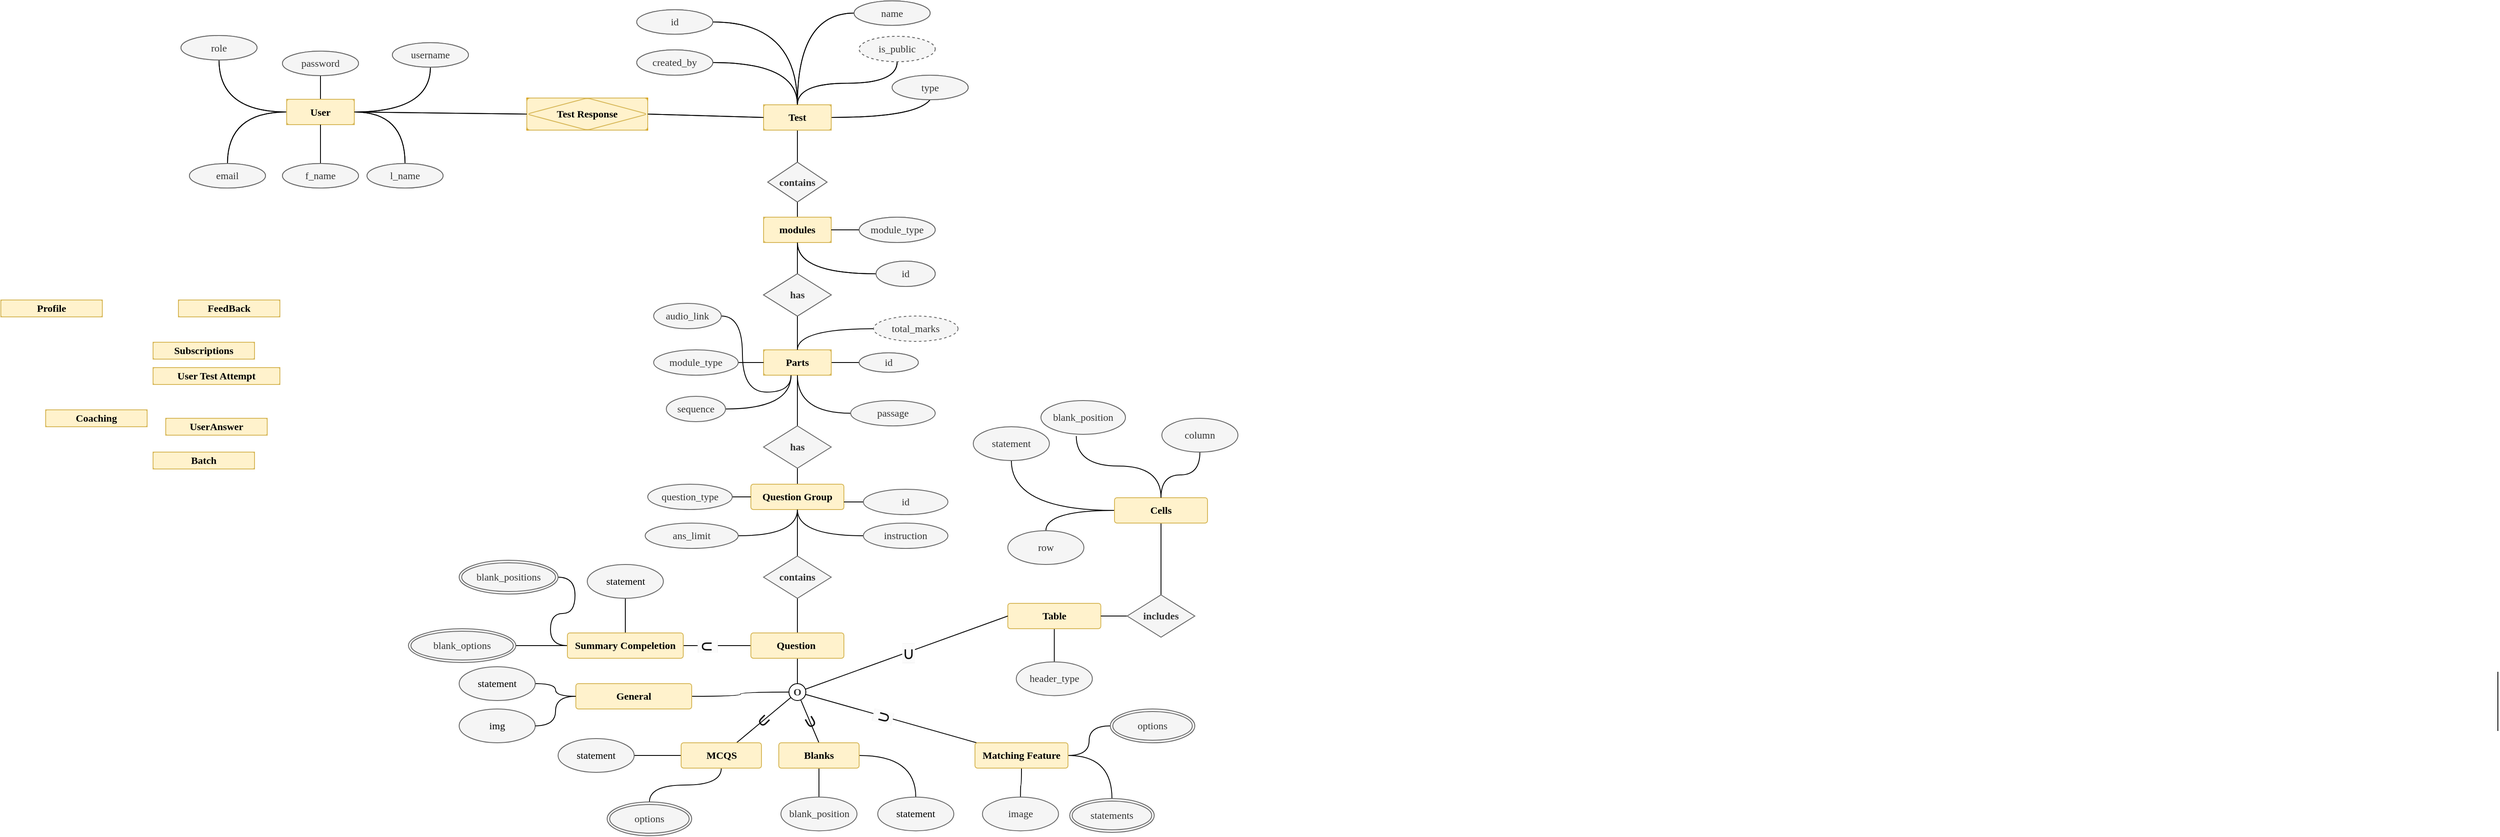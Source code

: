 <mxfile version="24.7.17">
  <diagram name="Page-1" id="eGLWEHnS6auaZB9XrZuT">
    <mxGraphModel dx="1047" dy="667" grid="1" gridSize="10" guides="1" tooltips="1" connect="1" arrows="1" fold="1" page="1" pageScale="1" pageWidth="1654" pageHeight="1169" math="1" shadow="0">
      <root>
        <mxCell id="0" />
        <mxCell id="1" parent="0" />
        <mxCell id="Utq8X0_1eFS-AREOxyyB-11" style="edgeStyle=orthogonalEdgeStyle;shape=connector;curved=1;rounded=0;orthogonalLoop=1;jettySize=auto;html=1;strokeColor=default;align=center;verticalAlign=middle;fontFamily=Ubuntu Mono;fontSize=12;fontColor=default;labelBackgroundColor=default;endArrow=none;endFill=0;fontSource=https%3A%2F%2Ffonts.googleapis.com%2Fcss%3Ffamily%3DUbuntu%2BMono;" parent="1" source="Utq8X0_1eFS-AREOxyyB-1" target="Utq8X0_1eFS-AREOxyyB-12" edge="1">
          <mxGeometry relative="1" as="geometry">
            <mxPoint x="325" y="263.5" as="targetPoint" />
          </mxGeometry>
        </mxCell>
        <mxCell id="Utq8X0_1eFS-AREOxyyB-15" style="edgeStyle=orthogonalEdgeStyle;shape=connector;curved=1;rounded=0;orthogonalLoop=1;jettySize=auto;html=1;strokeColor=default;align=center;verticalAlign=middle;fontFamily=Ubuntu Mono;fontSize=12;fontColor=#333333;fontStyle=1;labelBackgroundColor=default;endArrow=none;endFill=0;entryX=0.5;entryY=1;entryDx=0;entryDy=0;fontSource=https%3A%2F%2Ffonts.googleapis.com%2Fcss%3Ffamily%3DUbuntu%2BMono;" parent="1" source="Utq8X0_1eFS-AREOxyyB-1" target="Utq8X0_1eFS-AREOxyyB-17" edge="1">
          <mxGeometry relative="1" as="geometry">
            <mxPoint x="435" y="103.5" as="targetPoint" />
          </mxGeometry>
        </mxCell>
        <mxCell id="Utq8X0_1eFS-AREOxyyB-19" style="edgeStyle=orthogonalEdgeStyle;shape=connector;curved=1;rounded=0;orthogonalLoop=1;jettySize=auto;html=1;strokeColor=default;align=center;verticalAlign=middle;fontFamily=Ubuntu Mono;fontSize=12;fontColor=#333333;fontStyle=1;labelBackgroundColor=default;endArrow=none;endFill=0;fontSource=https%3A%2F%2Ffonts.googleapis.com%2Fcss%3Ffamily%3DUbuntu%2BMono;" parent="1" source="Utq8X0_1eFS-AREOxyyB-1" target="Utq8X0_1eFS-AREOxyyB-18" edge="1">
          <mxGeometry relative="1" as="geometry" />
        </mxCell>
        <mxCell id="Utq8X0_1eFS-AREOxyyB-71" style="edgeStyle=orthogonalEdgeStyle;shape=connector;curved=1;rounded=0;orthogonalLoop=1;jettySize=auto;html=1;strokeColor=default;align=center;verticalAlign=middle;fontFamily=Ubuntu Mono;fontSize=12;fontColor=default;fontStyle=1;labelBackgroundColor=default;endArrow=none;endFill=0;fontSource=https%3A%2F%2Ffonts.googleapis.com%2Fcss%3Ffamily%3DUbuntu%2BMono;" parent="1" source="Utq8X0_1eFS-AREOxyyB-1" target="Utq8X0_1eFS-AREOxyyB-21" edge="1">
          <mxGeometry relative="1" as="geometry" />
        </mxCell>
        <mxCell id="Utq8X0_1eFS-AREOxyyB-72" style="edgeStyle=orthogonalEdgeStyle;shape=connector;curved=1;rounded=0;orthogonalLoop=1;jettySize=auto;html=1;entryX=0.5;entryY=1;entryDx=0;entryDy=0;strokeColor=default;align=center;verticalAlign=middle;fontFamily=Ubuntu Mono;fontSize=12;fontColor=default;fontStyle=1;labelBackgroundColor=default;endArrow=none;endFill=0;fontSource=https%3A%2F%2Ffonts.googleapis.com%2Fcss%3Ffamily%3DUbuntu%2BMono;" parent="1" source="Utq8X0_1eFS-AREOxyyB-1" target="Utq8X0_1eFS-AREOxyyB-14" edge="1">
          <mxGeometry relative="1" as="geometry" />
        </mxCell>
        <mxCell id="Utq8X0_1eFS-AREOxyyB-1" value="User" style="rounded=0;whiteSpace=wrap;html=1;fontFamily=Ubuntu Mono;fontStyle=1;fontSize=12;fillColor=#fff2cc;strokeColor=#d6b656;align=center;verticalAlign=middle;fontColor=default;fontSource=https%3A%2F%2Ffonts.googleapis.com%2Fcss%3Ffamily%3DUbuntu%2BMono;" parent="1" vertex="1">
          <mxGeometry x="395" y="172.5" width="80" height="30" as="geometry" />
        </mxCell>
        <mxCell id="Utq8X0_1eFS-AREOxyyB-32" style="edgeStyle=orthogonalEdgeStyle;shape=connector;curved=1;rounded=0;orthogonalLoop=1;jettySize=auto;html=1;entryX=0.5;entryY=0;entryDx=0;entryDy=0;strokeColor=default;align=center;verticalAlign=middle;fontFamily=Ubuntu Mono;fontSize=12;fontColor=#333333;fontStyle=1;labelBackgroundColor=default;endArrow=none;endFill=0;fontSource=https%3A%2F%2Ffonts.googleapis.com%2Fcss%3Ffamily%3DUbuntu%2BMono;" parent="1" source="Utq8X0_1eFS-AREOxyyB-2" target="Utq8X0_1eFS-AREOxyyB-30" edge="1">
          <mxGeometry relative="1" as="geometry" />
        </mxCell>
        <mxCell id="Utq8X0_1eFS-AREOxyyB-70" style="edgeStyle=orthogonalEdgeStyle;shape=connector;curved=1;rounded=0;orthogonalLoop=1;jettySize=auto;html=1;exitX=0.5;exitY=0;exitDx=0;exitDy=0;strokeColor=default;align=center;verticalAlign=middle;fontFamily=Ubuntu Mono;fontSize=12;fontColor=default;fontStyle=1;labelBackgroundColor=default;endArrow=none;endFill=0;fontSource=https%3A%2F%2Ffonts.googleapis.com%2Fcss%3Ffamily%3DUbuntu%2BMono;" parent="1" source="Utq8X0_1eFS-AREOxyyB-2" target="Utq8X0_1eFS-AREOxyyB-65" edge="1">
          <mxGeometry relative="1" as="geometry" />
        </mxCell>
        <mxCell id="Utq8X0_1eFS-AREOxyyB-73" style="edgeStyle=orthogonalEdgeStyle;shape=connector;curved=1;rounded=0;orthogonalLoop=1;jettySize=auto;html=1;strokeColor=default;align=center;verticalAlign=middle;fontFamily=Ubuntu Mono;fontSize=12;fontColor=default;fontStyle=1;labelBackgroundColor=default;endArrow=none;endFill=0;fontSource=https%3A%2F%2Ffonts.googleapis.com%2Fcss%3Ffamily%3DUbuntu%2BMono;" parent="1" source="Utq8X0_1eFS-AREOxyyB-2" edge="1">
          <mxGeometry relative="1" as="geometry">
            <mxPoint x="1159" y="164" as="targetPoint" />
          </mxGeometry>
        </mxCell>
        <mxCell id="Utq8X0_1eFS-AREOxyyB-2" value="Test" style="rounded=0;whiteSpace=wrap;html=1;fontFamily=Ubuntu Mono;fontStyle=1;fontSize=12;fillColor=#fff2cc;strokeColor=#d6b656;fontSource=https%3A%2F%2Ffonts.googleapis.com%2Fcss%3Ffamily%3DUbuntu%2BMono;" parent="1" vertex="1">
          <mxGeometry x="959" y="179" width="80" height="30" as="geometry" />
        </mxCell>
        <mxCell id="Utq8X0_1eFS-AREOxyyB-7" style="edgeStyle=orthogonalEdgeStyle;rounded=0;orthogonalLoop=1;jettySize=auto;html=1;endArrow=none;endFill=0;curved=1;fontSize=12;fontFamily=Ubuntu Mono;fontSource=https%3A%2F%2Ffonts.googleapis.com%2Fcss%3Ffamily%3DUbuntu%2BMono;" parent="1" source="Utq8X0_1eFS-AREOxyyB-5" target="Utq8X0_1eFS-AREOxyyB-1" edge="1">
          <mxGeometry relative="1" as="geometry" />
        </mxCell>
        <mxCell id="Utq8X0_1eFS-AREOxyyB-5" value="&lt;span style=&quot;font-weight: normal; font-size: 12px;&quot;&gt;f_name&lt;/span&gt;" style="ellipse;whiteSpace=wrap;html=1;fontSize=12;fontFamily=Ubuntu Mono;fillColor=#f5f5f5;strokeColor=#666666;rounded=0;fontStyle=1;fontColor=#333333;fontSource=https%3A%2F%2Ffonts.googleapis.com%2Fcss%3Ffamily%3DUbuntu%2BMono;" parent="1" vertex="1">
          <mxGeometry x="390" y="248.5" width="90" height="29" as="geometry" />
        </mxCell>
        <mxCell id="Utq8X0_1eFS-AREOxyyB-12" value="&lt;span style=&quot;font-weight: normal; font-size: 12px;&quot;&gt;email&lt;/span&gt;" style="ellipse;whiteSpace=wrap;html=1;rounded=0;strokeColor=#666666;align=center;verticalAlign=middle;fontFamily=Ubuntu Mono;fontSize=12;fontColor=#333333;fontStyle=5;fillColor=#f5f5f5;fontSource=https%3A%2F%2Ffonts.googleapis.com%2Fcss%3Ffamily%3DUbuntu%2BMono;" parent="1" vertex="1">
          <mxGeometry x="280" y="248.5" width="90" height="29" as="geometry" />
        </mxCell>
        <mxCell id="Utq8X0_1eFS-AREOxyyB-14" value="username" style="ellipse;whiteSpace=wrap;html=1;rounded=0;strokeColor=#666666;align=center;verticalAlign=middle;fontFamily=Ubuntu Mono;fontSize=12;fontColor=#333333;fontStyle=4;fillColor=#f5f5f5;fontSource=https%3A%2F%2Ffonts.googleapis.com%2Fcss%3Ffamily%3DUbuntu%2BMono;" parent="1" vertex="1">
          <mxGeometry x="520" y="105.5" width="90" height="29" as="geometry" />
        </mxCell>
        <mxCell id="Utq8X0_1eFS-AREOxyyB-17" value="&lt;span style=&quot;font-weight: normal; font-size: 12px;&quot;&gt;password&lt;/span&gt;" style="ellipse;whiteSpace=wrap;html=1;rounded=0;strokeColor=#666666;align=center;verticalAlign=middle;fontFamily=Ubuntu Mono;fontSize=12;fontColor=#333333;fontStyle=1;fillColor=#f5f5f5;fontSource=https%3A%2F%2Ffonts.googleapis.com%2Fcss%3Ffamily%3DUbuntu%2BMono;" parent="1" vertex="1">
          <mxGeometry x="390" y="115.5" width="90" height="29" as="geometry" />
        </mxCell>
        <mxCell id="Utq8X0_1eFS-AREOxyyB-18" value="&lt;span style=&quot;font-weight: normal; font-size: 12px;&quot;&gt;l_name&lt;/span&gt;" style="ellipse;whiteSpace=wrap;html=1;fontSize=12;fontFamily=Ubuntu Mono;fillColor=#f5f5f5;strokeColor=#666666;rounded=0;fontStyle=1;fontColor=#333333;fontSource=https%3A%2F%2Ffonts.googleapis.com%2Fcss%3Ffamily%3DUbuntu%2BMono;" parent="1" vertex="1">
          <mxGeometry x="490" y="248.5" width="90" height="29" as="geometry" />
        </mxCell>
        <mxCell id="Utq8X0_1eFS-AREOxyyB-21" value="role" style="ellipse;whiteSpace=wrap;html=1;rounded=0;strokeColor=#666666;align=center;verticalAlign=middle;fontFamily=Ubuntu Mono;fontSize=12;fontColor=#333333;fontStyle=0;fillColor=#f5f5f5;fontSource=https%3A%2F%2Ffonts.googleapis.com%2Fcss%3Ffamily%3DUbuntu%2BMono;" parent="1" vertex="1">
          <mxGeometry x="270" y="97" width="90" height="29" as="geometry" />
        </mxCell>
        <mxCell id="Utq8X0_1eFS-AREOxyyB-22" style="edgeStyle=orthogonalEdgeStyle;rounded=0;orthogonalLoop=1;jettySize=auto;html=1;endArrow=none;endFill=0;curved=1;fontSize=12;fontFamily=Ubuntu Mono;fontSource=https%3A%2F%2Ffonts.googleapis.com%2Fcss%3Ffamily%3DUbuntu%2BMono;" parent="1" source="Utq8X0_1eFS-AREOxyyB-23" target="Utq8X0_1eFS-AREOxyyB-2" edge="1">
          <mxGeometry relative="1" as="geometry">
            <mxPoint x="929" y="3" as="targetPoint" />
            <mxPoint x="929" y="103" as="sourcePoint" />
          </mxGeometry>
        </mxCell>
        <mxCell id="Utq8X0_1eFS-AREOxyyB-23" value="&lt;span style=&quot;font-weight: normal; font-size: 12px;&quot;&gt;id&lt;/span&gt;" style="ellipse;whiteSpace=wrap;html=1;fontSize=12;fontFamily=Ubuntu Mono;fillColor=#f5f5f5;strokeColor=#666666;rounded=0;fontStyle=1;fontColor=#333333;fontSource=https%3A%2F%2Ffonts.googleapis.com%2Fcss%3Ffamily%3DUbuntu%2BMono;" parent="1" vertex="1">
          <mxGeometry x="809" y="66.5" width="90" height="29" as="geometry" />
        </mxCell>
        <mxCell id="Utq8X0_1eFS-AREOxyyB-26" style="edgeStyle=orthogonalEdgeStyle;shape=connector;curved=1;rounded=0;orthogonalLoop=1;jettySize=auto;html=1;strokeColor=default;align=center;verticalAlign=middle;fontFamily=Ubuntu Mono;fontSize=12;fontColor=#333333;fontStyle=1;labelBackgroundColor=default;endArrow=none;endFill=0;fontSource=https%3A%2F%2Ffonts.googleapis.com%2Fcss%3Ffamily%3DUbuntu%2BMono;" parent="1" source="Utq8X0_1eFS-AREOxyyB-24" target="Utq8X0_1eFS-AREOxyyB-2" edge="1">
          <mxGeometry relative="1" as="geometry">
            <mxPoint x="1062" y="118" as="sourcePoint" />
          </mxGeometry>
        </mxCell>
        <mxCell id="Utq8X0_1eFS-AREOxyyB-24" value="&lt;span style=&quot;font-weight: normal; font-size: 12px;&quot;&gt;name&lt;/span&gt;" style="ellipse;whiteSpace=wrap;html=1;fontSize=12;fontFamily=Ubuntu Mono;fillColor=#f5f5f5;strokeColor=#666666;rounded=0;fontStyle=1;fontColor=#333333;fontSource=https%3A%2F%2Ffonts.googleapis.com%2Fcss%3Ffamily%3DUbuntu%2BMono;" parent="1" vertex="1">
          <mxGeometry x="1066" y="56" width="90" height="29" as="geometry" />
        </mxCell>
        <mxCell id="Utq8X0_1eFS-AREOxyyB-45" style="edgeStyle=orthogonalEdgeStyle;shape=connector;curved=1;rounded=0;orthogonalLoop=1;jettySize=auto;html=1;strokeColor=default;align=center;verticalAlign=middle;fontFamily=Ubuntu Mono;fontSize=12;fontColor=#333333;fontStyle=1;labelBackgroundColor=default;endArrow=none;endFill=0;fontSource=https%3A%2F%2Ffonts.googleapis.com%2Fcss%3Ffamily%3DUbuntu%2BMono;" parent="1" source="Utq8X0_1eFS-AREOxyyB-30" target="Utq8X0_1eFS-AREOxyyB-33" edge="1">
          <mxGeometry relative="1" as="geometry" />
        </mxCell>
        <mxCell id="Utq8X0_1eFS-AREOxyyB-30" value="contains" style="rhombus;whiteSpace=wrap;html=1;rounded=0;strokeColor=#666666;align=center;verticalAlign=middle;fontFamily=Ubuntu Mono;fontSize=12;fontColor=#333333;fontStyle=1;fillColor=#f5f5f5;fontSource=https%3A%2F%2Ffonts.googleapis.com%2Fcss%3Ffamily%3DUbuntu%2BMono;" parent="1" vertex="1">
          <mxGeometry x="964" y="247" width="70" height="47" as="geometry" />
        </mxCell>
        <mxCell id="Utq8X0_1eFS-AREOxyyB-55" style="edgeStyle=orthogonalEdgeStyle;shape=connector;curved=1;rounded=0;orthogonalLoop=1;jettySize=auto;html=1;strokeColor=default;align=center;verticalAlign=middle;fontFamily=Ubuntu Mono;fontSize=12;fontColor=#333333;fontStyle=1;labelBackgroundColor=default;endArrow=none;endFill=0;fontSource=https%3A%2F%2Ffonts.googleapis.com%2Fcss%3Ffamily%3DUbuntu%2BMono;" parent="1" source="Utq8X0_1eFS-AREOxyyB-33" target="Utq8X0_1eFS-AREOxyyB-56" edge="1">
          <mxGeometry relative="1" as="geometry">
            <mxPoint x="1002" y="379" as="targetPoint" />
          </mxGeometry>
        </mxCell>
        <mxCell id="Utq8X0_1eFS-AREOxyyB-33" value="Section" style="rounded=0;whiteSpace=wrap;html=1;fontFamily=Ubuntu Mono;fontStyle=1;fontSize=12;fillColor=#fff2cc;strokeColor=#d6b656;fontSource=https%3A%2F%2Ffonts.googleapis.com%2Fcss%3Ffamily%3DUbuntu%2BMono;" parent="1" vertex="1">
          <mxGeometry x="959" y="312" width="80" height="30" as="geometry" />
        </mxCell>
        <mxCell id="Utq8X0_1eFS-AREOxyyB-68" style="edgeStyle=orthogonalEdgeStyle;shape=connector;curved=1;rounded=0;orthogonalLoop=1;jettySize=auto;html=1;strokeColor=default;align=center;verticalAlign=middle;fontFamily=Ubuntu Mono;fontSize=12;fontColor=#333333;fontStyle=1;labelBackgroundColor=default;endArrow=none;endFill=0;fontSource=https%3A%2F%2Ffonts.googleapis.com%2Fcss%3Ffamily%3DUbuntu%2BMono;" parent="1" source="Utq8X0_1eFS-AREOxyyB-34" target="vWDLrot7ofiVmxJfl27Q-30" edge="1">
          <mxGeometry relative="1" as="geometry" />
        </mxCell>
        <mxCell id="Utq8X0_1eFS-AREOxyyB-34" value="Parts" style="rounded=0;whiteSpace=wrap;html=1;fontFamily=Ubuntu Mono;fontStyle=1;fontSize=12;fillColor=#fff2cc;strokeColor=#d6b656;fontSource=https%3A%2F%2Ffonts.googleapis.com%2Fcss%3Ffamily%3DUbuntu%2BMono;" parent="1" vertex="1">
          <mxGeometry x="959" y="469" width="80" height="30" as="geometry" />
        </mxCell>
        <mxCell id="Utq8X0_1eFS-AREOxyyB-35" value="User Test Attempt" style="rounded=0;whiteSpace=wrap;html=1;fontFamily=Ubuntu Mono;fontStyle=1;fontSize=12;fillColor=#fff2cc;strokeColor=#d6b656;fontSource=https%3A%2F%2Ffonts.googleapis.com%2Fcss%3Ffamily%3DUbuntu%2BMono;" parent="1" vertex="1">
          <mxGeometry x="237" y="490" width="150" height="20" as="geometry" />
        </mxCell>
        <mxCell id="Utq8X0_1eFS-AREOxyyB-36" value="&lt;p style=&quot;font-size: 12px;&quot;&gt;&lt;strong style=&quot;font-size: 12px;&quot;&gt;UserAnswer&lt;/strong&gt;&lt;/p&gt;" style="rounded=0;whiteSpace=wrap;html=1;fontFamily=Ubuntu Mono;fontStyle=1;fontSize=12;fillColor=#fff2cc;strokeColor=#d6b656;fontSource=https%3A%2F%2Ffonts.googleapis.com%2Fcss%3Ffamily%3DUbuntu%2BMono;" parent="1" vertex="1">
          <mxGeometry x="252" y="550" width="120" height="20" as="geometry" />
        </mxCell>
        <mxCell id="Utq8X0_1eFS-AREOxyyB-37" value="&lt;p style=&quot;font-size: 12px;&quot;&gt;&lt;strong style=&quot;font-size: 12px;&quot;&gt;Profile&lt;/strong&gt;&lt;/p&gt;" style="rounded=0;whiteSpace=wrap;html=1;fontFamily=Ubuntu Mono;fontStyle=1;fontSize=12;fillColor=#fff2cc;strokeColor=#d6b656;fontSource=https%3A%2F%2Ffonts.googleapis.com%2Fcss%3Ffamily%3DUbuntu%2BMono;" parent="1" vertex="1">
          <mxGeometry x="57" y="410" width="120" height="20" as="geometry" />
        </mxCell>
        <mxCell id="Utq8X0_1eFS-AREOxyyB-38" value="&lt;p style=&quot;font-size: 12px;&quot;&gt;&lt;strong style=&quot;font-size: 12px;&quot;&gt;FeedBack&lt;/strong&gt;&lt;/p&gt;" style="rounded=0;whiteSpace=wrap;html=1;fontFamily=Ubuntu Mono;fontStyle=1;fontSize=12;fillColor=#fff2cc;strokeColor=#d6b656;fontSource=https%3A%2F%2Ffonts.googleapis.com%2Fcss%3Ffamily%3DUbuntu%2BMono;" parent="1" vertex="1">
          <mxGeometry x="267" y="410" width="120" height="20" as="geometry" />
        </mxCell>
        <mxCell id="Utq8X0_1eFS-AREOxyyB-41" value="&lt;p style=&quot;font-size: 12px;&quot;&gt;Batch&lt;/p&gt;" style="rounded=0;whiteSpace=wrap;html=1;fontFamily=Ubuntu Mono;fontStyle=1;fontSize=12;fillColor=#fff2cc;strokeColor=#d6b656;fontSource=https%3A%2F%2Ffonts.googleapis.com%2Fcss%3Ffamily%3DUbuntu%2BMono;" parent="1" vertex="1">
          <mxGeometry x="237" y="590" width="120" height="20" as="geometry" />
        </mxCell>
        <mxCell id="Utq8X0_1eFS-AREOxyyB-42" value="&lt;p style=&quot;font-size: 12px;&quot;&gt;Coaching&lt;/p&gt;" style="rounded=0;whiteSpace=wrap;html=1;fontFamily=Ubuntu Mono;fontStyle=1;fontSize=12;fillColor=#fff2cc;strokeColor=#d6b656;fontSource=https%3A%2F%2Ffonts.googleapis.com%2Fcss%3Ffamily%3DUbuntu%2BMono;" parent="1" vertex="1">
          <mxGeometry x="110" y="540" width="120" height="20" as="geometry" />
        </mxCell>
        <mxCell id="Utq8X0_1eFS-AREOxyyB-43" value="&lt;p style=&quot;font-size: 12px;&quot;&gt;Subscriptions&lt;/p&gt;" style="rounded=0;whiteSpace=wrap;html=1;fontFamily=Ubuntu Mono;fontStyle=1;fontSize=12;fillColor=#fff2cc;strokeColor=#d6b656;fontSource=https%3A%2F%2Ffonts.googleapis.com%2Fcss%3Ffamily%3DUbuntu%2BMono;" parent="1" vertex="1">
          <mxGeometry x="237" y="460" width="120" height="20" as="geometry" />
        </mxCell>
        <mxCell id="vWDLrot7ofiVmxJfl27Q-22" style="edgeStyle=orthogonalEdgeStyle;shape=connector;curved=1;rounded=0;orthogonalLoop=1;jettySize=auto;html=1;entryX=0.5;entryY=0;entryDx=0;entryDy=0;strokeColor=default;align=center;verticalAlign=middle;fontFamily=Ubuntu Mono;fontSize=12;fontColor=#333333;fontStyle=1;labelBackgroundColor=default;endArrow=none;endFill=0;fontSource=https%3A%2F%2Ffonts.googleapis.com%2Fcss%3Ffamily%3DUbuntu%2BMono;" parent="1" edge="1">
          <mxGeometry relative="1" as="geometry">
            <mxPoint x="3010" y="850" as="sourcePoint" />
            <mxPoint x="3010" y="920" as="targetPoint" />
          </mxGeometry>
        </mxCell>
        <mxCell id="Utq8X0_1eFS-AREOxyyB-47" style="edgeStyle=orthogonalEdgeStyle;rounded=0;orthogonalLoop=1;jettySize=auto;html=1;endArrow=none;endFill=0;curved=1;fontSize=12;entryX=0.5;entryY=1;entryDx=0;entryDy=0;fontFamily=Ubuntu Mono;fontSource=https%3A%2F%2Ffonts.googleapis.com%2Fcss%3Ffamily%3DUbuntu%2BMono;" parent="1" source="Utq8X0_1eFS-AREOxyyB-48" target="Utq8X0_1eFS-AREOxyyB-33" edge="1">
          <mxGeometry relative="1" as="geometry">
            <mxPoint x="1082" y="337" as="targetPoint" />
            <mxPoint x="1002" y="272" as="sourcePoint" />
          </mxGeometry>
        </mxCell>
        <mxCell id="Utq8X0_1eFS-AREOxyyB-48" value="&lt;span style=&quot;font-weight: normal; font-size: 12px;&quot;&gt;id&lt;/span&gt;" style="ellipse;whiteSpace=wrap;html=1;fontSize=12;fontFamily=Ubuntu Mono;fillColor=#f5f5f5;strokeColor=#666666;rounded=0;fontStyle=1;fontColor=#333333;fontSource=https%3A%2F%2Ffonts.googleapis.com%2Fcss%3Ffamily%3DUbuntu%2BMono;" parent="1" vertex="1">
          <mxGeometry x="1092" y="364" width="70" height="30" as="geometry" />
        </mxCell>
        <mxCell id="Utq8X0_1eFS-AREOxyyB-52" style="edgeStyle=orthogonalEdgeStyle;shape=connector;curved=1;rounded=0;orthogonalLoop=1;jettySize=auto;html=1;strokeColor=default;align=center;verticalAlign=middle;fontFamily=Ubuntu Mono;fontSize=12;fontColor=#333333;fontStyle=1;labelBackgroundColor=default;endArrow=none;endFill=0;fontSource=https%3A%2F%2Ffonts.googleapis.com%2Fcss%3Ffamily%3DUbuntu%2BMono;" parent="1" source="Utq8X0_1eFS-AREOxyyB-50" target="Utq8X0_1eFS-AREOxyyB-33" edge="1">
          <mxGeometry relative="1" as="geometry" />
        </mxCell>
        <mxCell id="Utq8X0_1eFS-AREOxyyB-50" value="&lt;span style=&quot;font-weight: 400; font-size: 12px;&quot;&gt;module_type&lt;/span&gt;" style="ellipse;whiteSpace=wrap;html=1;fontSize=12;fontFamily=Ubuntu Mono;fillColor=#f5f5f5;strokeColor=#666666;rounded=0;fontStyle=1;fontColor=#333333;fontSource=https%3A%2F%2Ffonts.googleapis.com%2Fcss%3Ffamily%3DUbuntu%2BMono;" parent="1" vertex="1">
          <mxGeometry x="1072" y="312" width="90" height="30" as="geometry" />
        </mxCell>
        <mxCell id="Utq8X0_1eFS-AREOxyyB-57" style="edgeStyle=orthogonalEdgeStyle;shape=connector;curved=1;rounded=0;orthogonalLoop=1;jettySize=auto;html=1;strokeColor=default;align=center;verticalAlign=middle;fontFamily=Ubuntu Mono;fontSize=12;fontColor=#333333;fontStyle=1;labelBackgroundColor=default;endArrow=none;endFill=0;fontSource=https%3A%2F%2Ffonts.googleapis.com%2Fcss%3Ffamily%3DUbuntu%2BMono;" parent="1" source="Utq8X0_1eFS-AREOxyyB-56" target="Utq8X0_1eFS-AREOxyyB-34" edge="1">
          <mxGeometry relative="1" as="geometry" />
        </mxCell>
        <mxCell id="Utq8X0_1eFS-AREOxyyB-56" value="has" style="rhombus;whiteSpace=wrap;html=1;rounded=0;strokeColor=#666666;align=center;verticalAlign=middle;fontFamily=Ubuntu Mono;fontSize=12;fontColor=#333333;fontStyle=1;fillColor=#f5f5f5;fontSource=https%3A%2F%2Ffonts.googleapis.com%2Fcss%3Ffamily%3DUbuntu%2BMono;" parent="1" vertex="1">
          <mxGeometry x="959" y="379" width="80" height="50" as="geometry" />
        </mxCell>
        <mxCell id="Utq8X0_1eFS-AREOxyyB-58" style="edgeStyle=orthogonalEdgeStyle;rounded=0;orthogonalLoop=1;jettySize=auto;html=1;endArrow=none;endFill=0;curved=1;fontSize=12;entryX=0.406;entryY=1;entryDx=0;entryDy=0;entryPerimeter=0;fontFamily=Ubuntu Mono;fontSource=https%3A%2F%2Ffonts.googleapis.com%2Fcss%3Ffamily%3DUbuntu%2BMono;" parent="1" source="Utq8X0_1eFS-AREOxyyB-59" target="Utq8X0_1eFS-AREOxyyB-34" edge="1">
          <mxGeometry relative="1" as="geometry">
            <mxPoint x="912" y="494" as="targetPoint" />
            <mxPoint x="912" y="437" as="sourcePoint" />
          </mxGeometry>
        </mxCell>
        <mxCell id="vWDLrot7ofiVmxJfl27Q-30" value="&lt;span style=&quot;font-weight: 400; font-size: 12px;&quot;&gt;time&lt;/span&gt;" style="ellipse;whiteSpace=wrap;html=1;fontSize=12;fontFamily=Ubuntu Mono;fillColor=#f5f5f5;strokeColor=#666666;rounded=0;fontStyle=1;fontColor=#333333;fontSource=https%3A%2F%2Ffonts.googleapis.com%2Fcss%3Ffamily%3DUbuntu%2BMono;" parent="1" vertex="1">
          <mxGeometry x="1072" y="472.5" width="70" height="23" as="geometry" />
        </mxCell>
        <mxCell id="Utq8X0_1eFS-AREOxyyB-59" value="&lt;span style=&quot;font-weight: normal; font-size: 12px;&quot;&gt;audio_link&lt;/span&gt;" style="ellipse;whiteSpace=wrap;html=1;fontSize=12;fontFamily=Ubuntu Mono;fillColor=#f5f5f5;strokeColor=#666666;rounded=0;fontStyle=0;fontColor=#333333;fontSource=https%3A%2F%2Ffonts.googleapis.com%2Fcss%3Ffamily%3DUbuntu%2BMono;align=center;verticalAlign=middle;labelBackgroundColor=#f5f5f5;" parent="1" vertex="1">
          <mxGeometry x="829" y="414" width="80" height="30" as="geometry" />
        </mxCell>
        <mxCell id="Utq8X0_1eFS-AREOxyyB-63" style="edgeStyle=orthogonalEdgeStyle;shape=connector;curved=1;rounded=0;orthogonalLoop=1;jettySize=auto;html=1;exitX=1;exitY=0.5;exitDx=0;exitDy=0;strokeColor=default;align=center;verticalAlign=middle;fontFamily=Ubuntu Mono;fontSize=12;fontColor=#333333;fontStyle=1;labelBackgroundColor=default;endArrow=none;endFill=0;fontSource=https%3A%2F%2Ffonts.googleapis.com%2Fcss%3Ffamily%3DUbuntu%2BMono;" parent="1" source="Utq8X0_1eFS-AREOxyyB-62" target="Utq8X0_1eFS-AREOxyyB-2" edge="1">
          <mxGeometry relative="1" as="geometry" />
        </mxCell>
        <mxCell id="Utq8X0_1eFS-AREOxyyB-62" value="&lt;span style=&quot;font-weight: 400; font-size: 12px;&quot;&gt;created_by&lt;/span&gt;" style="ellipse;whiteSpace=wrap;html=1;fontSize=12;fontFamily=Ubuntu Mono;fillColor=#f5f5f5;strokeColor=#666666;rounded=0;fontStyle=1;fontColor=#333333;fontSource=https%3A%2F%2Ffonts.googleapis.com%2Fcss%3Ffamily%3DUbuntu%2BMono;" parent="1" vertex="1">
          <mxGeometry x="809" y="114" width="90" height="30" as="geometry" />
        </mxCell>
        <mxCell id="Utq8X0_1eFS-AREOxyyB-65" value="&lt;span style=&quot;font-weight: 400; font-size: 12px;&quot;&gt;is_public&lt;/span&gt;" style="ellipse;whiteSpace=wrap;html=1;fontSize=12;fontFamily=Ubuntu Mono;fillColor=#f5f5f5;strokeColor=#666666;rounded=0;fontStyle=1;fontColor=#333333;dashed=1;fontSource=https%3A%2F%2Ffonts.googleapis.com%2Fcss%3Ffamily%3DUbuntu%2BMono;" parent="1" vertex="1">
          <mxGeometry x="1072" y="98" width="90" height="30" as="geometry" />
        </mxCell>
        <mxCell id="vWDLrot7ofiVmxJfl27Q-38" value="Test Response" style="shape=associativeEntity;whiteSpace=wrap;html=1;align=center;fillColor=#FFF2CC;strokeColor=#d79b00;fontFamily=Ubuntu Mono;fontSize=12;fontSource=https%3A%2F%2Ffonts.googleapis.com%2Fcss%3Ffamily%3DUbuntu%2BMono;" parent="1" vertex="1">
          <mxGeometry x="679" y="171" width="143" height="38" as="geometry" />
        </mxCell>
        <mxCell id="vWDLrot7ofiVmxJfl27Q-43" value="" style="endArrow=none;html=1;rounded=0;exitX=1;exitY=0.5;exitDx=0;exitDy=0;entryX=0;entryY=0.5;entryDx=0;entryDy=0;fontFamily=Ubuntu Mono;fontSize=12;fontSource=https%3A%2F%2Ffonts.googleapis.com%2Fcss%3Ffamily%3DUbuntu%2BMono;" parent="1" source="Utq8X0_1eFS-AREOxyyB-1" target="vWDLrot7ofiVmxJfl27Q-38" edge="1">
          <mxGeometry width="50" height="50" relative="1" as="geometry">
            <mxPoint x="435" y="314" as="sourcePoint" />
            <mxPoint x="485" y="264" as="targetPoint" />
          </mxGeometry>
        </mxCell>
        <mxCell id="vWDLrot7ofiVmxJfl27Q-44" value="" style="endArrow=none;html=1;rounded=0;exitX=1;exitY=0.5;exitDx=0;exitDy=0;entryX=0;entryY=0.5;entryDx=0;entryDy=0;fontFamily=Ubuntu Mono;fontSize=12;fontSource=https%3A%2F%2Ffonts.googleapis.com%2Fcss%3Ffamily%3DUbuntu%2BMono;" parent="1" source="vWDLrot7ofiVmxJfl27Q-38" target="Utq8X0_1eFS-AREOxyyB-2" edge="1">
          <mxGeometry width="50" height="50" relative="1" as="geometry">
            <mxPoint x="579" y="188" as="sourcePoint" />
            <mxPoint x="728" y="188" as="targetPoint" />
          </mxGeometry>
        </mxCell>
        <mxCell id="Utq8X0_1eFS-AREOxyyB-74" value="&lt;span style=&quot;font-weight: normal; font-size: 12px;&quot;&gt;type&lt;/span&gt;" style="ellipse;whiteSpace=wrap;html=1;fontSize=12;fontFamily=Ubuntu Mono;fillColor=#f5f5f5;strokeColor=#666666;rounded=0;fontStyle=1;fontColor=#333333;fontSource=https%3A%2F%2Ffonts.googleapis.com%2Fcss%3Ffamily%3DUbuntu%2BMono;" parent="1" vertex="1">
          <mxGeometry x="1111" y="144" width="90" height="29" as="geometry" />
        </mxCell>
        <mxCell id="fitM7sjZ6Bzz7355s7x--1" style="edgeStyle=orthogonalEdgeStyle;shape=connector;curved=1;rounded=0;orthogonalLoop=1;jettySize=auto;html=1;strokeColor=default;align=center;verticalAlign=middle;fontFamily=Ubuntu Mono;fontSize=12;fontColor=default;labelBackgroundColor=default;endArrow=none;endFill=0;fontSource=https%3A%2F%2Ffonts.googleapis.com%2Fcss%3Ffamily%3DUbuntu%2BMono;" parent="1" source="fitM7sjZ6Bzz7355s7x--6" target="fitM7sjZ6Bzz7355s7x--13" edge="1">
          <mxGeometry relative="1" as="geometry">
            <mxPoint x="325" y="263.5" as="targetPoint" />
          </mxGeometry>
        </mxCell>
        <mxCell id="fitM7sjZ6Bzz7355s7x--2" style="edgeStyle=orthogonalEdgeStyle;shape=connector;curved=1;rounded=0;orthogonalLoop=1;jettySize=auto;html=1;strokeColor=default;align=center;verticalAlign=middle;fontFamily=Ubuntu Mono;fontSize=12;fontColor=#333333;fontStyle=1;labelBackgroundColor=default;endArrow=none;endFill=0;entryX=0.5;entryY=1;entryDx=0;entryDy=0;fontSource=https%3A%2F%2Ffonts.googleapis.com%2Fcss%3Ffamily%3DUbuntu%2BMono;" parent="1" source="fitM7sjZ6Bzz7355s7x--6" target="fitM7sjZ6Bzz7355s7x--15" edge="1">
          <mxGeometry relative="1" as="geometry">
            <mxPoint x="435" y="103.5" as="targetPoint" />
          </mxGeometry>
        </mxCell>
        <mxCell id="fitM7sjZ6Bzz7355s7x--3" style="edgeStyle=orthogonalEdgeStyle;shape=connector;curved=1;rounded=0;orthogonalLoop=1;jettySize=auto;html=1;strokeColor=default;align=center;verticalAlign=middle;fontFamily=Ubuntu Mono;fontSize=12;fontColor=#333333;fontStyle=1;labelBackgroundColor=default;endArrow=none;endFill=0;fontSource=https%3A%2F%2Ffonts.googleapis.com%2Fcss%3Ffamily%3DUbuntu%2BMono;" parent="1" source="fitM7sjZ6Bzz7355s7x--6" target="fitM7sjZ6Bzz7355s7x--16" edge="1">
          <mxGeometry relative="1" as="geometry" />
        </mxCell>
        <mxCell id="fitM7sjZ6Bzz7355s7x--4" style="edgeStyle=orthogonalEdgeStyle;shape=connector;curved=1;rounded=0;orthogonalLoop=1;jettySize=auto;html=1;strokeColor=default;align=center;verticalAlign=middle;fontFamily=Ubuntu Mono;fontSize=12;fontColor=default;fontStyle=1;labelBackgroundColor=default;endArrow=none;endFill=0;fontSource=https%3A%2F%2Ffonts.googleapis.com%2Fcss%3Ffamily%3DUbuntu%2BMono;" parent="1" source="fitM7sjZ6Bzz7355s7x--6" target="fitM7sjZ6Bzz7355s7x--17" edge="1">
          <mxGeometry relative="1" as="geometry" />
        </mxCell>
        <mxCell id="fitM7sjZ6Bzz7355s7x--5" style="edgeStyle=orthogonalEdgeStyle;shape=connector;curved=1;rounded=0;orthogonalLoop=1;jettySize=auto;html=1;entryX=0.5;entryY=1;entryDx=0;entryDy=0;strokeColor=default;align=center;verticalAlign=middle;fontFamily=Ubuntu Mono;fontSize=12;fontColor=default;fontStyle=1;labelBackgroundColor=default;endArrow=none;endFill=0;fontSource=https%3A%2F%2Ffonts.googleapis.com%2Fcss%3Ffamily%3DUbuntu%2BMono;" parent="1" source="fitM7sjZ6Bzz7355s7x--6" target="fitM7sjZ6Bzz7355s7x--14" edge="1">
          <mxGeometry relative="1" as="geometry" />
        </mxCell>
        <mxCell id="fitM7sjZ6Bzz7355s7x--6" value="User" style="rounded=1;whiteSpace=wrap;html=1;fontFamily=Ubuntu Mono;fontStyle=1;fontSize=12;fillColor=#fff2cc;strokeColor=#d6b656;align=center;verticalAlign=middle;fontColor=default;arcSize=10;fontSource=https%3A%2F%2Ffonts.googleapis.com%2Fcss%3Ffamily%3DUbuntu%2BMono;" parent="1" vertex="1">
          <mxGeometry x="395" y="172.5" width="80" height="30" as="geometry" />
        </mxCell>
        <mxCell id="fitM7sjZ6Bzz7355s7x--7" style="edgeStyle=orthogonalEdgeStyle;shape=connector;curved=1;rounded=0;orthogonalLoop=1;jettySize=auto;html=1;entryX=0.5;entryY=0;entryDx=0;entryDy=0;strokeColor=default;align=center;verticalAlign=middle;fontFamily=Ubuntu Mono;fontSize=12;fontColor=#333333;fontStyle=1;labelBackgroundColor=default;endArrow=none;endFill=0;fontSource=https%3A%2F%2Ffonts.googleapis.com%2Fcss%3Ffamily%3DUbuntu%2BMono;" parent="1" source="fitM7sjZ6Bzz7355s7x--10" target="fitM7sjZ6Bzz7355s7x--23" edge="1">
          <mxGeometry relative="1" as="geometry" />
        </mxCell>
        <mxCell id="fitM7sjZ6Bzz7355s7x--8" style="edgeStyle=orthogonalEdgeStyle;shape=connector;curved=1;rounded=0;orthogonalLoop=1;jettySize=auto;html=1;exitX=0.5;exitY=0;exitDx=0;exitDy=0;strokeColor=default;align=center;verticalAlign=middle;fontFamily=Ubuntu Mono;fontSize=12;fontColor=default;fontStyle=1;labelBackgroundColor=default;endArrow=none;endFill=0;fontSource=https%3A%2F%2Ffonts.googleapis.com%2Fcss%3Ffamily%3DUbuntu%2BMono;" parent="1" source="fitM7sjZ6Bzz7355s7x--10" target="fitM7sjZ6Bzz7355s7x--47" edge="1">
          <mxGeometry relative="1" as="geometry" />
        </mxCell>
        <mxCell id="fitM7sjZ6Bzz7355s7x--9" style="edgeStyle=orthogonalEdgeStyle;shape=connector;curved=1;rounded=0;orthogonalLoop=1;jettySize=auto;html=1;strokeColor=default;align=center;verticalAlign=middle;fontFamily=Ubuntu Mono;fontSize=12;fontColor=default;fontStyle=1;labelBackgroundColor=default;endArrow=none;endFill=0;fontSource=https%3A%2F%2Ffonts.googleapis.com%2Fcss%3Ffamily%3DUbuntu%2BMono;" parent="1" source="fitM7sjZ6Bzz7355s7x--10" edge="1">
          <mxGeometry relative="1" as="geometry">
            <mxPoint x="1159" y="164" as="targetPoint" />
          </mxGeometry>
        </mxCell>
        <mxCell id="fitM7sjZ6Bzz7355s7x--10" value="Test" style="rounded=1;whiteSpace=wrap;html=1;fontFamily=Ubuntu Mono;fontStyle=1;fontSize=12;fillColor=#fff2cc;strokeColor=#d6b656;align=center;verticalAlign=middle;arcSize=10;fontColor=default;fontSource=https%3A%2F%2Ffonts.googleapis.com%2Fcss%3Ffamily%3DUbuntu%2BMono;" parent="1" vertex="1">
          <mxGeometry x="959" y="179" width="80" height="30" as="geometry" />
        </mxCell>
        <mxCell id="fitM7sjZ6Bzz7355s7x--11" style="edgeStyle=orthogonalEdgeStyle;rounded=0;orthogonalLoop=1;jettySize=auto;html=1;endArrow=none;endFill=0;curved=1;fontSize=12;fontFamily=Ubuntu Mono;fontSource=https%3A%2F%2Ffonts.googleapis.com%2Fcss%3Ffamily%3DUbuntu%2BMono;" parent="1" source="fitM7sjZ6Bzz7355s7x--12" target="fitM7sjZ6Bzz7355s7x--6" edge="1">
          <mxGeometry relative="1" as="geometry" />
        </mxCell>
        <mxCell id="fitM7sjZ6Bzz7355s7x--12" value="&lt;span style=&quot;font-weight: normal; font-size: 12px;&quot;&gt;f_name&lt;/span&gt;" style="ellipse;whiteSpace=wrap;html=1;fontSize=12;fontFamily=Ubuntu Mono;fillColor=#f5f5f5;strokeColor=#666666;rounded=0;fontStyle=0;fontColor=#333333;fontSource=https%3A%2F%2Ffonts.googleapis.com%2Fcss%3Ffamily%3DUbuntu%2BMono;align=center;verticalAlign=middle;labelBackgroundColor=#f5f5f5;" parent="1" vertex="1">
          <mxGeometry x="390" y="248.5" width="90" height="29" as="geometry" />
        </mxCell>
        <mxCell id="fitM7sjZ6Bzz7355s7x--13" value="&lt;span style=&quot;font-weight: normal; font-size: 12px;&quot;&gt;email&lt;/span&gt;" style="ellipse;whiteSpace=wrap;html=1;rounded=0;strokeColor=#666666;align=center;verticalAlign=middle;fontFamily=Ubuntu Mono;fontSize=12;fontColor=#333333;fontStyle=0;fillColor=#f5f5f5;fontSource=https%3A%2F%2Ffonts.googleapis.com%2Fcss%3Ffamily%3DUbuntu%2BMono;labelBackgroundColor=#f5f5f5;" parent="1" vertex="1">
          <mxGeometry x="280" y="248.5" width="90" height="29" as="geometry" />
        </mxCell>
        <mxCell id="fitM7sjZ6Bzz7355s7x--14" value="username" style="ellipse;whiteSpace=wrap;html=1;rounded=0;strokeColor=#666666;align=center;verticalAlign=middle;fontFamily=Ubuntu Mono;fontSize=12;fontColor=#333333;fontStyle=0;fillColor=#f5f5f5;fontSource=https%3A%2F%2Ffonts.googleapis.com%2Fcss%3Ffamily%3DUbuntu%2BMono;labelBackgroundColor=#f5f5f5;" parent="1" vertex="1">
          <mxGeometry x="520" y="105.5" width="90" height="29" as="geometry" />
        </mxCell>
        <mxCell id="fitM7sjZ6Bzz7355s7x--15" value="&lt;span style=&quot;font-weight: normal; font-size: 12px;&quot;&gt;password&lt;/span&gt;" style="ellipse;whiteSpace=wrap;html=1;rounded=0;strokeColor=#666666;align=center;verticalAlign=middle;fontFamily=Ubuntu Mono;fontSize=12;fontColor=#333333;fontStyle=0;fillColor=#f5f5f5;fontSource=https%3A%2F%2Ffonts.googleapis.com%2Fcss%3Ffamily%3DUbuntu%2BMono;labelBackgroundColor=#f5f5f5;" parent="1" vertex="1">
          <mxGeometry x="390" y="115.5" width="90" height="29" as="geometry" />
        </mxCell>
        <mxCell id="fitM7sjZ6Bzz7355s7x--16" value="&lt;span style=&quot;font-weight: normal; font-size: 12px;&quot;&gt;l_name&lt;/span&gt;" style="ellipse;whiteSpace=wrap;html=1;fontSize=12;fontFamily=Ubuntu Mono;fillColor=#f5f5f5;strokeColor=#666666;rounded=0;fontStyle=0;fontColor=#333333;fontSource=https%3A%2F%2Ffonts.googleapis.com%2Fcss%3Ffamily%3DUbuntu%2BMono;align=center;verticalAlign=middle;labelBackgroundColor=#f5f5f5;" parent="1" vertex="1">
          <mxGeometry x="490" y="248.5" width="90" height="29" as="geometry" />
        </mxCell>
        <mxCell id="fitM7sjZ6Bzz7355s7x--17" value="role" style="ellipse;whiteSpace=wrap;html=1;rounded=0;strokeColor=#666666;align=center;verticalAlign=middle;fontFamily=Ubuntu Mono;fontSize=12;fontColor=#333333;fontStyle=0;fillColor=#f5f5f5;fontSource=https%3A%2F%2Ffonts.googleapis.com%2Fcss%3Ffamily%3DUbuntu%2BMono;labelBackgroundColor=#f5f5f5;" parent="1" vertex="1">
          <mxGeometry x="270" y="97" width="90" height="29" as="geometry" />
        </mxCell>
        <mxCell id="fitM7sjZ6Bzz7355s7x--18" style="edgeStyle=orthogonalEdgeStyle;rounded=0;orthogonalLoop=1;jettySize=auto;html=1;endArrow=none;endFill=0;curved=1;fontSize=12;fontFamily=Ubuntu Mono;fontSource=https%3A%2F%2Ffonts.googleapis.com%2Fcss%3Ffamily%3DUbuntu%2BMono;" parent="1" source="fitM7sjZ6Bzz7355s7x--19" target="fitM7sjZ6Bzz7355s7x--10" edge="1">
          <mxGeometry relative="1" as="geometry">
            <mxPoint x="929" y="3" as="targetPoint" />
            <mxPoint x="929" y="103" as="sourcePoint" />
          </mxGeometry>
        </mxCell>
        <mxCell id="fitM7sjZ6Bzz7355s7x--19" value="&lt;span style=&quot;font-weight: normal; font-size: 12px;&quot;&gt;id&lt;/span&gt;" style="ellipse;whiteSpace=wrap;html=1;fontSize=12;fontFamily=Ubuntu Mono;fillColor=#f5f5f5;strokeColor=#666666;rounded=0;fontStyle=0;fontColor=#333333;fontSource=https%3A%2F%2Ffonts.googleapis.com%2Fcss%3Ffamily%3DUbuntu%2BMono;align=center;verticalAlign=middle;labelBackgroundColor=#f5f5f5;" parent="1" vertex="1">
          <mxGeometry x="809" y="66.5" width="90" height="29" as="geometry" />
        </mxCell>
        <mxCell id="fitM7sjZ6Bzz7355s7x--20" style="edgeStyle=orthogonalEdgeStyle;shape=connector;curved=1;rounded=0;orthogonalLoop=1;jettySize=auto;html=1;strokeColor=default;align=center;verticalAlign=middle;fontFamily=Ubuntu Mono;fontSize=12;fontColor=#333333;fontStyle=1;labelBackgroundColor=default;endArrow=none;endFill=0;fontSource=https%3A%2F%2Ffonts.googleapis.com%2Fcss%3Ffamily%3DUbuntu%2BMono;" parent="1" source="fitM7sjZ6Bzz7355s7x--21" target="fitM7sjZ6Bzz7355s7x--10" edge="1">
          <mxGeometry relative="1" as="geometry">
            <mxPoint x="1062" y="118" as="sourcePoint" />
          </mxGeometry>
        </mxCell>
        <mxCell id="fitM7sjZ6Bzz7355s7x--21" value="&lt;span style=&quot;font-weight: normal; font-size: 12px;&quot;&gt;name&lt;/span&gt;" style="ellipse;whiteSpace=wrap;html=1;fontSize=12;fontFamily=Ubuntu Mono;fillColor=#f5f5f5;strokeColor=#666666;rounded=0;fontStyle=0;fontColor=#333333;fontSource=https%3A%2F%2Ffonts.googleapis.com%2Fcss%3Ffamily%3DUbuntu%2BMono;align=center;verticalAlign=middle;labelBackgroundColor=#f5f5f5;" parent="1" vertex="1">
          <mxGeometry x="1066" y="56" width="90" height="29" as="geometry" />
        </mxCell>
        <mxCell id="fitM7sjZ6Bzz7355s7x--22" style="edgeStyle=orthogonalEdgeStyle;shape=connector;curved=1;rounded=0;orthogonalLoop=1;jettySize=auto;html=1;strokeColor=default;align=center;verticalAlign=middle;fontFamily=Ubuntu Mono;fontSize=12;fontColor=#333333;fontStyle=1;labelBackgroundColor=default;endArrow=none;endFill=0;fontSource=https%3A%2F%2Ffonts.googleapis.com%2Fcss%3Ffamily%3DUbuntu%2BMono;" parent="1" source="fitM7sjZ6Bzz7355s7x--23" target="fitM7sjZ6Bzz7355s7x--25" edge="1">
          <mxGeometry relative="1" as="geometry" />
        </mxCell>
        <mxCell id="fitM7sjZ6Bzz7355s7x--23" value="contains" style="rhombus;whiteSpace=wrap;html=1;rounded=0;strokeColor=#666666;align=center;verticalAlign=middle;fontFamily=Ubuntu Mono;fontSize=12;fontColor=#333333;fontStyle=1;fillColor=#f5f5f5;fontSource=https%3A%2F%2Ffonts.googleapis.com%2Fcss%3Ffamily%3DUbuntu%2BMono;" parent="1" vertex="1">
          <mxGeometry x="964" y="247" width="70" height="47" as="geometry" />
        </mxCell>
        <mxCell id="fitM7sjZ6Bzz7355s7x--24" style="edgeStyle=orthogonalEdgeStyle;shape=connector;curved=1;rounded=0;orthogonalLoop=1;jettySize=auto;html=1;strokeColor=default;align=center;verticalAlign=middle;fontFamily=Ubuntu Mono;fontSize=12;fontColor=#333333;fontStyle=1;labelBackgroundColor=default;endArrow=none;endFill=0;fontSource=https%3A%2F%2Ffonts.googleapis.com%2Fcss%3Ffamily%3DUbuntu%2BMono;" parent="1" source="fitM7sjZ6Bzz7355s7x--25" target="fitM7sjZ6Bzz7355s7x--41" edge="1">
          <mxGeometry relative="1" as="geometry">
            <mxPoint x="1002" y="379" as="targetPoint" />
          </mxGeometry>
        </mxCell>
        <mxCell id="fitM7sjZ6Bzz7355s7x--25" value="modules" style="rounded=1;whiteSpace=wrap;html=1;fontFamily=Ubuntu Mono;fontStyle=1;fontSize=12;fillColor=#fff2cc;strokeColor=#d6b656;align=center;verticalAlign=middle;arcSize=10;fontColor=default;fontSource=https%3A%2F%2Ffonts.googleapis.com%2Fcss%3Ffamily%3DUbuntu%2BMono;" parent="1" vertex="1">
          <mxGeometry x="959" y="312" width="80" height="30" as="geometry" />
        </mxCell>
        <mxCell id="fitM7sjZ6Bzz7355s7x--26" style="edgeStyle=orthogonalEdgeStyle;shape=connector;curved=1;rounded=0;orthogonalLoop=1;jettySize=auto;html=1;strokeColor=default;align=center;verticalAlign=middle;fontFamily=Ubuntu Mono;fontSize=12;fontColor=#333333;fontStyle=1;labelBackgroundColor=default;endArrow=none;endFill=0;fontSource=https%3A%2F%2Ffonts.googleapis.com%2Fcss%3Ffamily%3DUbuntu%2BMono;" parent="1" source="fitM7sjZ6Bzz7355s7x--27" target="fitM7sjZ6Bzz7355s7x--43" edge="1">
          <mxGeometry relative="1" as="geometry" />
        </mxCell>
        <mxCell id="fitM7sjZ6Bzz7355s7x--27" value="Parts" style="rounded=1;whiteSpace=wrap;html=1;fontFamily=Ubuntu Mono;fontStyle=1;fontSize=12;fillColor=#fff2cc;strokeColor=#d6b656;align=center;verticalAlign=middle;arcSize=10;fontColor=default;fontSource=https%3A%2F%2Ffonts.googleapis.com%2Fcss%3Ffamily%3DUbuntu%2BMono;" parent="1" vertex="1">
          <mxGeometry x="959" y="469" width="80" height="30" as="geometry" />
        </mxCell>
        <mxCell id="fitM7sjZ6Bzz7355s7x--28" value="User Test Attempt" style="rounded=1;whiteSpace=wrap;html=1;fontFamily=Ubuntu Mono;fontStyle=1;fontSize=12;fillColor=#fff2cc;strokeColor=#d6b656;align=center;verticalAlign=middle;arcSize=10;fontColor=default;fontSource=https%3A%2F%2Ffonts.googleapis.com%2Fcss%3Ffamily%3DUbuntu%2BMono;" parent="1" vertex="1">
          <mxGeometry x="237" y="490" width="150" height="20" as="geometry" />
        </mxCell>
        <mxCell id="fitM7sjZ6Bzz7355s7x--29" value="&lt;p style=&quot;font-size: 12px;&quot;&gt;&lt;strong style=&quot;font-size: 12px;&quot;&gt;UserAnswer&lt;/strong&gt;&lt;/p&gt;" style="rounded=1;whiteSpace=wrap;html=1;fontFamily=Ubuntu Mono;fontStyle=1;fontSize=12;fillColor=#fff2cc;strokeColor=#d6b656;align=center;verticalAlign=middle;arcSize=10;fontColor=default;fontSource=https%3A%2F%2Ffonts.googleapis.com%2Fcss%3Ffamily%3DUbuntu%2BMono;" parent="1" vertex="1">
          <mxGeometry x="252" y="550" width="120" height="20" as="geometry" />
        </mxCell>
        <mxCell id="fitM7sjZ6Bzz7355s7x--30" value="&lt;p style=&quot;font-size: 12px;&quot;&gt;&lt;strong style=&quot;font-size: 12px;&quot;&gt;Profile&lt;/strong&gt;&lt;/p&gt;" style="rounded=1;whiteSpace=wrap;html=1;fontFamily=Ubuntu Mono;fontStyle=1;fontSize=12;fillColor=#fff2cc;strokeColor=#d6b656;align=center;verticalAlign=middle;arcSize=10;fontColor=default;fontSource=https%3A%2F%2Ffonts.googleapis.com%2Fcss%3Ffamily%3DUbuntu%2BMono;" parent="1" vertex="1">
          <mxGeometry x="57" y="410" width="120" height="20" as="geometry" />
        </mxCell>
        <mxCell id="fitM7sjZ6Bzz7355s7x--31" value="&lt;p style=&quot;font-size: 12px;&quot;&gt;&lt;strong style=&quot;font-size: 12px;&quot;&gt;FeedBack&lt;/strong&gt;&lt;/p&gt;" style="rounded=1;whiteSpace=wrap;html=1;fontFamily=Ubuntu Mono;fontStyle=1;fontSize=12;fillColor=#fff2cc;strokeColor=#d6b656;align=center;verticalAlign=middle;arcSize=10;fontColor=default;fontSource=https%3A%2F%2Ffonts.googleapis.com%2Fcss%3Ffamily%3DUbuntu%2BMono;" parent="1" vertex="1">
          <mxGeometry x="267" y="410" width="120" height="20" as="geometry" />
        </mxCell>
        <mxCell id="fitM7sjZ6Bzz7355s7x--32" value="&lt;p style=&quot;font-size: 12px;&quot;&gt;Batch&lt;/p&gt;" style="rounded=1;whiteSpace=wrap;html=1;fontFamily=Ubuntu Mono;fontStyle=1;fontSize=12;fillColor=#fff2cc;strokeColor=#d6b656;align=center;verticalAlign=middle;arcSize=10;fontColor=default;fontSource=https%3A%2F%2Ffonts.googleapis.com%2Fcss%3Ffamily%3DUbuntu%2BMono;" parent="1" vertex="1">
          <mxGeometry x="237" y="590" width="120" height="20" as="geometry" />
        </mxCell>
        <mxCell id="fitM7sjZ6Bzz7355s7x--33" value="&lt;p style=&quot;font-size: 12px;&quot;&gt;Coaching&lt;/p&gt;" style="rounded=1;whiteSpace=wrap;html=1;fontFamily=Ubuntu Mono;fontStyle=1;fontSize=12;fillColor=#fff2cc;strokeColor=#d6b656;align=center;verticalAlign=middle;arcSize=10;fontColor=default;fontSource=https%3A%2F%2Ffonts.googleapis.com%2Fcss%3Ffamily%3DUbuntu%2BMono;" parent="1" vertex="1">
          <mxGeometry x="110" y="540" width="120" height="20" as="geometry" />
        </mxCell>
        <mxCell id="fitM7sjZ6Bzz7355s7x--34" value="&lt;p style=&quot;font-size: 12px;&quot;&gt;Subscriptions&lt;/p&gt;" style="rounded=1;whiteSpace=wrap;html=1;fontFamily=Ubuntu Mono;fontStyle=1;fontSize=12;fillColor=#fff2cc;strokeColor=#d6b656;align=center;verticalAlign=middle;arcSize=10;fontColor=default;fontSource=https%3A%2F%2Ffonts.googleapis.com%2Fcss%3Ffamily%3DUbuntu%2BMono;" parent="1" vertex="1">
          <mxGeometry x="237" y="460" width="120" height="20" as="geometry" />
        </mxCell>
        <mxCell id="fitM7sjZ6Bzz7355s7x--35" style="edgeStyle=orthogonalEdgeStyle;shape=connector;curved=1;rounded=0;orthogonalLoop=1;jettySize=auto;html=1;entryX=0.5;entryY=0;entryDx=0;entryDy=0;strokeColor=default;align=center;verticalAlign=middle;fontFamily=Ubuntu Mono;fontSize=12;fontColor=#333333;fontStyle=1;labelBackgroundColor=default;endArrow=none;endFill=0;fontSource=https%3A%2F%2Ffonts.googleapis.com%2Fcss%3Ffamily%3DUbuntu%2BMono;" parent="1" edge="1">
          <mxGeometry relative="1" as="geometry">
            <mxPoint x="3010" y="850" as="sourcePoint" />
            <mxPoint x="3010" y="920" as="targetPoint" />
          </mxGeometry>
        </mxCell>
        <mxCell id="fitM7sjZ6Bzz7355s7x--36" style="edgeStyle=orthogonalEdgeStyle;rounded=0;orthogonalLoop=1;jettySize=auto;html=1;endArrow=none;endFill=0;curved=1;fontSize=12;entryX=0.5;entryY=1;entryDx=0;entryDy=0;fontFamily=Ubuntu Mono;fontSource=https%3A%2F%2Ffonts.googleapis.com%2Fcss%3Ffamily%3DUbuntu%2BMono;" parent="1" source="fitM7sjZ6Bzz7355s7x--37" target="fitM7sjZ6Bzz7355s7x--25" edge="1">
          <mxGeometry relative="1" as="geometry">
            <mxPoint x="1082" y="337" as="targetPoint" />
            <mxPoint x="1002" y="272" as="sourcePoint" />
          </mxGeometry>
        </mxCell>
        <mxCell id="fitM7sjZ6Bzz7355s7x--37" value="&lt;span style=&quot;font-weight: normal; font-size: 12px;&quot;&gt;id&lt;/span&gt;" style="ellipse;whiteSpace=wrap;html=1;fontSize=12;fontFamily=Ubuntu Mono;fillColor=#f5f5f5;strokeColor=#666666;rounded=0;fontStyle=0;fontColor=#333333;fontSource=https%3A%2F%2Ffonts.googleapis.com%2Fcss%3Ffamily%3DUbuntu%2BMono;align=center;verticalAlign=middle;labelBackgroundColor=#f5f5f5;" parent="1" vertex="1">
          <mxGeometry x="1092" y="364" width="70" height="30" as="geometry" />
        </mxCell>
        <mxCell id="fitM7sjZ6Bzz7355s7x--38" style="edgeStyle=orthogonalEdgeStyle;shape=connector;curved=1;rounded=0;orthogonalLoop=1;jettySize=auto;html=1;strokeColor=default;align=center;verticalAlign=middle;fontFamily=Ubuntu Mono;fontSize=12;fontColor=#333333;fontStyle=1;labelBackgroundColor=default;endArrow=none;endFill=0;fontSource=https%3A%2F%2Ffonts.googleapis.com%2Fcss%3Ffamily%3DUbuntu%2BMono;" parent="1" source="fitM7sjZ6Bzz7355s7x--39" target="fitM7sjZ6Bzz7355s7x--25" edge="1">
          <mxGeometry relative="1" as="geometry" />
        </mxCell>
        <mxCell id="fitM7sjZ6Bzz7355s7x--39" value="&lt;span style=&quot;font-weight: 400; font-size: 12px;&quot;&gt;module_type&lt;/span&gt;" style="ellipse;whiteSpace=wrap;html=1;fontSize=12;fontFamily=Ubuntu Mono;fillColor=#f5f5f5;strokeColor=#666666;rounded=0;fontStyle=0;fontColor=#333333;fontSource=https%3A%2F%2Ffonts.googleapis.com%2Fcss%3Ffamily%3DUbuntu%2BMono;align=center;verticalAlign=middle;labelBackgroundColor=#f5f5f5;" parent="1" vertex="1">
          <mxGeometry x="1072" y="312" width="90" height="30" as="geometry" />
        </mxCell>
        <mxCell id="fitM7sjZ6Bzz7355s7x--40" style="edgeStyle=orthogonalEdgeStyle;shape=connector;curved=1;rounded=0;orthogonalLoop=1;jettySize=auto;html=1;strokeColor=default;align=center;verticalAlign=middle;fontFamily=Ubuntu Mono;fontSize=12;fontColor=#333333;fontStyle=1;labelBackgroundColor=default;endArrow=none;endFill=0;fontSource=https%3A%2F%2Ffonts.googleapis.com%2Fcss%3Ffamily%3DUbuntu%2BMono;" parent="1" source="fitM7sjZ6Bzz7355s7x--41" target="fitM7sjZ6Bzz7355s7x--27" edge="1">
          <mxGeometry relative="1" as="geometry" />
        </mxCell>
        <mxCell id="fitM7sjZ6Bzz7355s7x--41" value="has" style="rhombus;whiteSpace=wrap;html=1;rounded=0;strokeColor=#666666;align=center;verticalAlign=middle;fontFamily=Ubuntu Mono;fontSize=12;fontColor=#333333;fontStyle=1;fillColor=#f5f5f5;fontSource=https%3A%2F%2Ffonts.googleapis.com%2Fcss%3Ffamily%3DUbuntu%2BMono;" parent="1" vertex="1">
          <mxGeometry x="959" y="379" width="80" height="50" as="geometry" />
        </mxCell>
        <mxCell id="fitM7sjZ6Bzz7355s7x--42" style="edgeStyle=orthogonalEdgeStyle;rounded=0;orthogonalLoop=1;jettySize=auto;html=1;endArrow=none;endFill=0;curved=1;fontSize=12;entryX=0.406;entryY=1;entryDx=0;entryDy=0;entryPerimeter=0;fontFamily=Ubuntu Mono;fontSource=https%3A%2F%2Ffonts.googleapis.com%2Fcss%3Ffamily%3DUbuntu%2BMono;" parent="1" source="fitM7sjZ6Bzz7355s7x--44" target="fitM7sjZ6Bzz7355s7x--27" edge="1">
          <mxGeometry relative="1" as="geometry">
            <mxPoint x="912" y="494" as="targetPoint" />
            <mxPoint x="912" y="437" as="sourcePoint" />
          </mxGeometry>
        </mxCell>
        <mxCell id="fitM7sjZ6Bzz7355s7x--43" value="&lt;span style=&quot;font-weight: 400; font-size: 12px;&quot;&gt;id&lt;/span&gt;" style="ellipse;whiteSpace=wrap;html=1;fontSize=12;fontFamily=Ubuntu Mono;fillColor=#f5f5f5;strokeColor=#666666;rounded=0;fontStyle=0;fontColor=#333333;fontSource=https%3A%2F%2Ffonts.googleapis.com%2Fcss%3Ffamily%3DUbuntu%2BMono;align=center;verticalAlign=middle;labelBackgroundColor=#f5f5f5;" parent="1" vertex="1">
          <mxGeometry x="1072" y="472.5" width="70" height="23" as="geometry" />
        </mxCell>
        <mxCell id="fitM7sjZ6Bzz7355s7x--44" value="&lt;span style=&quot;font-weight: normal; font-size: 12px;&quot;&gt;sequence&lt;/span&gt;" style="ellipse;whiteSpace=wrap;html=1;fontSize=12;fontFamily=Ubuntu Mono;fillColor=#f5f5f5;strokeColor=#666666;rounded=0;fontStyle=0;fontColor=#333333;fontSource=https%3A%2F%2Ffonts.googleapis.com%2Fcss%3Ffamily%3DUbuntu%2BMono;align=center;verticalAlign=middle;labelBackgroundColor=#f5f5f5;" parent="1" vertex="1">
          <mxGeometry x="844" y="524" width="70" height="30" as="geometry" />
        </mxCell>
        <mxCell id="fitM7sjZ6Bzz7355s7x--45" style="edgeStyle=orthogonalEdgeStyle;shape=connector;curved=1;rounded=0;orthogonalLoop=1;jettySize=auto;html=1;exitX=1;exitY=0.5;exitDx=0;exitDy=0;strokeColor=default;align=center;verticalAlign=middle;fontFamily=Ubuntu Mono;fontSize=12;fontColor=#333333;fontStyle=1;labelBackgroundColor=default;endArrow=none;endFill=0;fontSource=https%3A%2F%2Ffonts.googleapis.com%2Fcss%3Ffamily%3DUbuntu%2BMono;" parent="1" source="fitM7sjZ6Bzz7355s7x--46" target="fitM7sjZ6Bzz7355s7x--10" edge="1">
          <mxGeometry relative="1" as="geometry" />
        </mxCell>
        <mxCell id="fitM7sjZ6Bzz7355s7x--46" value="&lt;span style=&quot;font-weight: 400; font-size: 12px;&quot;&gt;created_by&lt;/span&gt;" style="ellipse;whiteSpace=wrap;html=1;fontSize=12;fontFamily=Ubuntu Mono;fillColor=#f5f5f5;strokeColor=#666666;rounded=0;fontStyle=0;fontColor=#333333;fontSource=https%3A%2F%2Ffonts.googleapis.com%2Fcss%3Ffamily%3DUbuntu%2BMono;align=center;verticalAlign=middle;labelBackgroundColor=#f5f5f5;" parent="1" vertex="1">
          <mxGeometry x="809" y="114" width="90" height="30" as="geometry" />
        </mxCell>
        <mxCell id="fitM7sjZ6Bzz7355s7x--47" value="&lt;span style=&quot;font-weight: 400; font-size: 12px;&quot;&gt;is_public&lt;/span&gt;" style="ellipse;whiteSpace=wrap;html=1;fontSize=12;fontFamily=Ubuntu Mono;fillColor=#f5f5f5;strokeColor=#666666;rounded=0;fontStyle=0;fontColor=#333333;dashed=1;fontSource=https%3A%2F%2Ffonts.googleapis.com%2Fcss%3Ffamily%3DUbuntu%2BMono;align=center;verticalAlign=middle;labelBackgroundColor=#f5f5f5;" parent="1" vertex="1">
          <mxGeometry x="1072" y="98" width="90" height="30" as="geometry" />
        </mxCell>
        <mxCell id="fitM7sjZ6Bzz7355s7x--48" value="Test Response" style="shape=associativeEntity;whiteSpace=wrap;html=1;align=center;fillColor=#fff2cc;strokeColor=#d6b656;fontFamily=Ubuntu Mono;fontSize=12;rounded=1;verticalAlign=middle;arcSize=10;fontColor=default;fontStyle=1;fontSource=https%3A%2F%2Ffonts.googleapis.com%2Fcss%3Ffamily%3DUbuntu%2BMono;" parent="1" vertex="1">
          <mxGeometry x="679" y="171" width="143" height="38" as="geometry" />
        </mxCell>
        <mxCell id="fitM7sjZ6Bzz7355s7x--49" value="" style="endArrow=none;html=1;rounded=0;exitX=1;exitY=0.5;exitDx=0;exitDy=0;entryX=0;entryY=0.5;entryDx=0;entryDy=0;fontFamily=Ubuntu Mono;fontSize=12;fontSource=https%3A%2F%2Ffonts.googleapis.com%2Fcss%3Ffamily%3DUbuntu%2BMono;" parent="1" source="fitM7sjZ6Bzz7355s7x--6" target="fitM7sjZ6Bzz7355s7x--48" edge="1">
          <mxGeometry width="50" height="50" relative="1" as="geometry">
            <mxPoint x="435" y="314" as="sourcePoint" />
            <mxPoint x="485" y="264" as="targetPoint" />
          </mxGeometry>
        </mxCell>
        <mxCell id="fitM7sjZ6Bzz7355s7x--50" value="" style="endArrow=none;html=1;rounded=0;exitX=1;exitY=0.5;exitDx=0;exitDy=0;entryX=0;entryY=0.5;entryDx=0;entryDy=0;fontFamily=Ubuntu Mono;fontSize=12;fontSource=https%3A%2F%2Ffonts.googleapis.com%2Fcss%3Ffamily%3DUbuntu%2BMono;" parent="1" source="fitM7sjZ6Bzz7355s7x--48" target="fitM7sjZ6Bzz7355s7x--10" edge="1">
          <mxGeometry width="50" height="50" relative="1" as="geometry">
            <mxPoint x="579" y="188" as="sourcePoint" />
            <mxPoint x="728" y="188" as="targetPoint" />
          </mxGeometry>
        </mxCell>
        <mxCell id="fitM7sjZ6Bzz7355s7x--51" value="&lt;span style=&quot;font-weight: normal; font-size: 12px;&quot;&gt;type&lt;/span&gt;" style="ellipse;whiteSpace=wrap;html=1;fontSize=12;fontFamily=Ubuntu Mono;fillColor=#f5f5f5;strokeColor=#666666;rounded=0;fontStyle=0;fontColor=#333333;fontSource=https%3A%2F%2Ffonts.googleapis.com%2Fcss%3Ffamily%3DUbuntu%2BMono;align=center;verticalAlign=middle;labelBackgroundColor=#f5f5f5;" parent="1" vertex="1">
          <mxGeometry x="1111" y="144" width="90" height="29" as="geometry" />
        </mxCell>
        <mxCell id="fitM7sjZ6Bzz7355s7x--52" style="edgeStyle=orthogonalEdgeStyle;rounded=0;orthogonalLoop=1;jettySize=auto;html=1;endArrow=none;endFill=0;curved=1;fontSize=12;fontFamily=Ubuntu Mono;fontSource=https%3A%2F%2Ffonts.googleapis.com%2Fcss%3Ffamily%3DUbuntu%2BMono;" parent="1" source="fitM7sjZ6Bzz7355s7x--53" target="fitM7sjZ6Bzz7355s7x--27" edge="1">
          <mxGeometry relative="1" as="geometry">
            <mxPoint x="894" y="449" as="targetPoint" />
            <mxPoint x="815" y="387" as="sourcePoint" />
          </mxGeometry>
        </mxCell>
        <mxCell id="fitM7sjZ6Bzz7355s7x--53" value="&lt;span style=&quot;font-weight: normal; font-size: 12px;&quot;&gt;module_type&lt;/span&gt;" style="ellipse;whiteSpace=wrap;html=1;fontSize=12;fontFamily=Ubuntu Mono;fillColor=#f5f5f5;strokeColor=#666666;rounded=0;fontStyle=0;fontColor=#333333;fontSource=https%3A%2F%2Ffonts.googleapis.com%2Fcss%3Ffamily%3DUbuntu%2BMono;align=center;verticalAlign=middle;labelBackgroundColor=#f5f5f5;" parent="1" vertex="1">
          <mxGeometry x="829" y="469" width="100" height="30" as="geometry" />
        </mxCell>
        <mxCell id="fitM7sjZ6Bzz7355s7x--54" style="edgeStyle=orthogonalEdgeStyle;rounded=0;orthogonalLoop=1;jettySize=auto;html=1;endArrow=none;endFill=0;curved=1;fontSize=12;fontFamily=Ubuntu Mono;fontSource=https%3A%2F%2Ffonts.googleapis.com%2Fcss%3Ffamily%3DUbuntu%2BMono;" parent="1" source="fitM7sjZ6Bzz7355s7x--55" target="fitM7sjZ6Bzz7355s7x--27" edge="1">
          <mxGeometry relative="1" as="geometry">
            <mxPoint x="959" y="529" as="targetPoint" />
            <mxPoint x="815" y="432" as="sourcePoint" />
          </mxGeometry>
        </mxCell>
        <mxCell id="fitM7sjZ6Bzz7355s7x--55" value="&lt;span style=&quot;font-weight: 400;&quot;&gt;passage&lt;/span&gt;" style="ellipse;whiteSpace=wrap;html=1;fontSize=12;fontFamily=Ubuntu Mono;fillColor=#f5f5f5;strokeColor=#666666;rounded=0;fontStyle=0;fontColor=#333333;fontSource=https%3A%2F%2Ffonts.googleapis.com%2Fcss%3Ffamily%3DUbuntu%2BMono;align=center;verticalAlign=middle;labelBackgroundColor=#f5f5f5;" parent="1" vertex="1">
          <mxGeometry x="1062" y="529" width="100" height="30" as="geometry" />
        </mxCell>
        <mxCell id="fitM7sjZ6Bzz7355s7x--56" style="edgeStyle=orthogonalEdgeStyle;shape=connector;curved=1;rounded=0;orthogonalLoop=1;jettySize=auto;html=1;strokeColor=default;align=center;verticalAlign=middle;fontFamily=Ubuntu Mono;fontSize=12;fontColor=#333333;fontStyle=1;labelBackgroundColor=default;endArrow=none;endFill=0;fontSource=https%3A%2F%2Ffonts.googleapis.com%2Fcss%3Ffamily%3DUbuntu%2BMono;" parent="1" source="fitM7sjZ6Bzz7355s7x--27" target="fitM7sjZ6Bzz7355s7x--58" edge="1">
          <mxGeometry relative="1" as="geometry">
            <mxPoint x="997" y="557.5" as="targetPoint" />
            <mxPoint x="994" y="520.5" as="sourcePoint" />
          </mxGeometry>
        </mxCell>
        <mxCell id="fitM7sjZ6Bzz7355s7x--57" style="edgeStyle=orthogonalEdgeStyle;shape=connector;curved=1;rounded=0;orthogonalLoop=1;jettySize=auto;html=1;strokeColor=default;align=center;verticalAlign=middle;fontFamily=Ubuntu Mono;fontSize=12;fontColor=#333333;fontStyle=1;labelBackgroundColor=default;endArrow=none;endFill=0;fontSource=https%3A%2F%2Ffonts.googleapis.com%2Fcss%3Ffamily%3DUbuntu%2BMono;" parent="1" source="fitM7sjZ6Bzz7355s7x--58" target="fitM7sjZ6Bzz7355s7x--59" edge="1">
          <mxGeometry relative="1" as="geometry">
            <mxPoint x="999" y="648" as="targetPoint" />
            <Array as="points" />
          </mxGeometry>
        </mxCell>
        <mxCell id="fitM7sjZ6Bzz7355s7x--58" value="has" style="rhombus;whiteSpace=wrap;html=1;rounded=0;strokeColor=#666666;align=center;verticalAlign=middle;fontFamily=Ubuntu Mono;fontSize=12;fontColor=#333333;fontStyle=1;fillColor=#f5f5f5;fontSource=https%3A%2F%2Ffonts.googleapis.com%2Fcss%3Ffamily%3DUbuntu%2BMono;" parent="1" vertex="1">
          <mxGeometry x="959" y="559" width="80" height="50" as="geometry" />
        </mxCell>
        <mxCell id="fitM7sjZ6Bzz7355s7x--79" value="" style="edgeStyle=orthogonalEdgeStyle;shape=connector;curved=1;rounded=0;orthogonalLoop=1;jettySize=auto;html=1;strokeColor=default;align=center;verticalAlign=middle;fontFamily=Ubuntu Mono;fontSize=12;fontColor=#333333;fontStyle=1;labelBackgroundColor=default;endArrow=none;endFill=0;fontSource=https%3A%2F%2Ffonts.googleapis.com%2Fcss%3Ffamily%3DUbuntu%2BMono;" parent="1" source="fitM7sjZ6Bzz7355s7x--59" target="fitM7sjZ6Bzz7355s7x--78" edge="1">
          <mxGeometry relative="1" as="geometry" />
        </mxCell>
        <mxCell id="fitM7sjZ6Bzz7355s7x--59" value="Question Group" style="rounded=1;whiteSpace=wrap;html=1;fontFamily=Ubuntu Mono;fontStyle=1;fontSize=12;fillColor=#fff2cc;strokeColor=#d6b656;align=center;verticalAlign=middle;arcSize=10;fontColor=default;fontSource=https%3A%2F%2Ffonts.googleapis.com%2Fcss%3Ffamily%3DUbuntu%2BMono;" parent="1" vertex="1">
          <mxGeometry x="944" y="628" width="110" height="30" as="geometry" />
        </mxCell>
        <mxCell id="fitM7sjZ6Bzz7355s7x--60" style="edgeStyle=orthogonalEdgeStyle;rounded=0;orthogonalLoop=1;jettySize=auto;html=1;endArrow=none;endFill=0;curved=1;fontSize=12;fontFamily=Ubuntu Mono;fontSource=https%3A%2F%2Ffonts.googleapis.com%2Fcss%3Ffamily%3DUbuntu%2BMono;" parent="1" source="fitM7sjZ6Bzz7355s7x--61" target="fitM7sjZ6Bzz7355s7x--59" edge="1">
          <mxGeometry relative="1" as="geometry">
            <mxPoint x="1062" y="699" as="targetPoint" />
            <mxPoint x="918" y="602" as="sourcePoint" />
          </mxGeometry>
        </mxCell>
        <mxCell id="fitM7sjZ6Bzz7355s7x--61" value="&lt;span style=&quot;font-weight: normal; font-size: 12px;&quot;&gt;instruction&lt;/span&gt;" style="ellipse;whiteSpace=wrap;html=1;fontSize=12;fontFamily=Ubuntu Mono;fillColor=#f5f5f5;strokeColor=#666666;rounded=0;fontStyle=0;fontColor=#333333;fontSource=https%3A%2F%2Ffonts.googleapis.com%2Fcss%3Ffamily%3DUbuntu%2BMono;align=center;verticalAlign=middle;labelBackgroundColor=#f5f5f5;" parent="1" vertex="1">
          <mxGeometry x="1077" y="674" width="100" height="30" as="geometry" />
        </mxCell>
        <mxCell id="fitM7sjZ6Bzz7355s7x--63" style="edgeStyle=orthogonalEdgeStyle;rounded=0;orthogonalLoop=1;jettySize=auto;html=1;endArrow=none;endFill=0;curved=1;fontSize=12;fontFamily=Ubuntu Mono;fontSource=https%3A%2F%2Ffonts.googleapis.com%2Fcss%3Ffamily%3DUbuntu%2BMono;" parent="1" source="fitM7sjZ6Bzz7355s7x--64" target="fitM7sjZ6Bzz7355s7x--27" edge="1">
          <mxGeometry relative="1" as="geometry">
            <mxPoint x="1092" y="454" as="targetPoint" />
            <mxPoint x="908" y="387" as="sourcePoint" />
          </mxGeometry>
        </mxCell>
        <mxCell id="fitM7sjZ6Bzz7355s7x--64" value="&lt;span style=&quot;font-weight: 400;&quot;&gt;total_marks&lt;/span&gt;" style="ellipse;whiteSpace=wrap;html=1;fontSize=12;fontFamily=Ubuntu Mono;fillColor=#f5f5f5;strokeColor=#666666;rounded=0;fontStyle=0;fontColor=#333333;dashed=1;fontSource=https%3A%2F%2Ffonts.googleapis.com%2Fcss%3Ffamily%3DUbuntu%2BMono;align=center;verticalAlign=middle;labelBackgroundColor=#f5f5f5;" parent="1" vertex="1">
          <mxGeometry x="1089" y="429" width="100" height="30" as="geometry" />
        </mxCell>
        <mxCell id="fitM7sjZ6Bzz7355s7x--65" style="edgeStyle=orthogonalEdgeStyle;rounded=0;orthogonalLoop=1;jettySize=auto;html=1;endArrow=none;endFill=0;curved=1;fontSize=12;fontFamily=Ubuntu Mono;fontSource=https%3A%2F%2Ffonts.googleapis.com%2Fcss%3Ffamily%3DUbuntu%2BMono;" parent="1" source="fitM7sjZ6Bzz7355s7x--66" target="fitM7sjZ6Bzz7355s7x--59" edge="1">
          <mxGeometry relative="1" as="geometry">
            <mxPoint x="1099" y="658" as="targetPoint" />
            <mxPoint x="1018" y="602" as="sourcePoint" />
            <Array as="points">
              <mxPoint x="1099" y="664" />
              <mxPoint x="1100" y="664" />
              <mxPoint x="1100" y="658" />
            </Array>
          </mxGeometry>
        </mxCell>
        <mxCell id="fitM7sjZ6Bzz7355s7x--66" value="&lt;span style=&quot;font-weight: normal; font-size: 12px;&quot;&gt;id&lt;/span&gt;" style="ellipse;whiteSpace=wrap;html=1;fontSize=12;fontFamily=Ubuntu Mono;fillColor=#f5f5f5;strokeColor=#666666;rounded=0;fontStyle=0;fontColor=#333333;fontSource=https%3A%2F%2Ffonts.googleapis.com%2Fcss%3Ffamily%3DUbuntu%2BMono;align=center;verticalAlign=middle;labelBackgroundColor=#f5f5f5;" parent="1" vertex="1">
          <mxGeometry x="1077" y="634" width="100" height="30" as="geometry" />
        </mxCell>
        <mxCell id="fitM7sjZ6Bzz7355s7x--67" style="edgeStyle=orthogonalEdgeStyle;rounded=0;orthogonalLoop=1;jettySize=auto;html=1;endArrow=none;endFill=0;curved=1;fontSize=12;fontFamily=Ubuntu Mono;fontSource=https%3A%2F%2Ffonts.googleapis.com%2Fcss%3Ffamily%3DUbuntu%2BMono;" parent="1" source="fitM7sjZ6Bzz7355s7x--68" target="fitM7sjZ6Bzz7355s7x--59" edge="1">
          <mxGeometry relative="1" as="geometry">
            <mxPoint x="967" y="643" as="targetPoint" />
            <mxPoint x="808" y="546" as="sourcePoint" />
          </mxGeometry>
        </mxCell>
        <mxCell id="fitM7sjZ6Bzz7355s7x--68" value="&lt;span style=&quot;font-weight: normal; font-size: 12px;&quot;&gt;question_type&lt;/span&gt;" style="ellipse;whiteSpace=wrap;html=1;fontSize=12;fontFamily=Ubuntu Mono;fillColor=#f5f5f5;strokeColor=#666666;rounded=0;fontStyle=0;fontColor=#333333;fontSource=https%3A%2F%2Ffonts.googleapis.com%2Fcss%3Ffamily%3DUbuntu%2BMono;align=center;verticalAlign=middle;labelBackgroundColor=#f5f5f5;" parent="1" vertex="1">
          <mxGeometry x="822" y="628" width="100" height="30" as="geometry" />
        </mxCell>
        <mxCell id="fitM7sjZ6Bzz7355s7x--69" style="edgeStyle=orthogonalEdgeStyle;rounded=0;orthogonalLoop=1;jettySize=auto;html=1;endArrow=none;endFill=0;curved=1;fontSize=12;fontFamily=Ubuntu Mono;fontSource=https%3A%2F%2Ffonts.googleapis.com%2Fcss%3Ffamily%3DUbuntu%2BMono;" parent="1" source="fitM7sjZ6Bzz7355s7x--70" target="fitM7sjZ6Bzz7355s7x--59" edge="1">
          <mxGeometry relative="1" as="geometry">
            <mxPoint x="974" y="689" as="targetPoint" />
            <mxPoint x="815" y="592" as="sourcePoint" />
          </mxGeometry>
        </mxCell>
        <mxCell id="fitM7sjZ6Bzz7355s7x--70" value="&lt;span style=&quot;font-weight: 400;&quot;&gt;ans_limit&lt;/span&gt;" style="ellipse;whiteSpace=wrap;html=1;fontSize=12;fontFamily=Ubuntu Mono;fillColor=#f5f5f5;strokeColor=#666666;rounded=0;fontStyle=0;fontColor=#333333;fontSource=https%3A%2F%2Ffonts.googleapis.com%2Fcss%3Ffamily%3DUbuntu%2BMono;align=center;verticalAlign=middle;labelBackgroundColor=#f5f5f5;" parent="1" vertex="1">
          <mxGeometry x="819" y="674" width="110" height="30" as="geometry" />
        </mxCell>
        <mxCell id="fitM7sjZ6Bzz7355s7x--81" style="shape=connector;rounded=0;orthogonalLoop=1;jettySize=auto;html=1;strokeColor=default;align=center;verticalAlign=middle;fontFamily=Ubuntu Mono;fontSize=12;fontColor=#333333;fontStyle=1;labelBackgroundColor=default;endArrow=none;endFill=0;fontSource=https%3A%2F%2Ffonts.googleapis.com%2Fcss%3Ffamily%3DUbuntu%2BMono;" parent="1" source="fitM7sjZ6Bzz7355s7x--78" target="fitM7sjZ6Bzz7355s7x--80" edge="1">
          <mxGeometry relative="1" as="geometry" />
        </mxCell>
        <mxCell id="fitM7sjZ6Bzz7355s7x--78" value="contains" style="rhombus;whiteSpace=wrap;html=1;fontFamily=Ubuntu Mono;fillColor=#f5f5f5;strokeColor=#666666;rounded=0;fontStyle=1;align=center;verticalAlign=middle;fontSize=12;fontColor=#333333;fontSource=https%3A%2F%2Ffonts.googleapis.com%2Fcss%3Ffamily%3DUbuntu%2BMono;" parent="1" vertex="1">
          <mxGeometry x="959" y="713" width="80" height="50" as="geometry" />
        </mxCell>
        <mxCell id="oFZZVyUfUz_R_eUXSQ4t-14" style="edgeStyle=orthogonalEdgeStyle;shape=connector;curved=1;rounded=0;orthogonalLoop=1;jettySize=auto;html=1;strokeColor=default;align=center;verticalAlign=middle;fontFamily=Ubuntu Mono;fontSize=12;fontColor=default;fontStyle=1;labelBackgroundColor=default;endArrow=none;endFill=0;fontSource=https%3A%2F%2Ffonts.googleapis.com%2Fcss%3Ffamily%3DUbuntu%2BMono;" edge="1" parent="1" source="fitM7sjZ6Bzz7355s7x--80" target="oFZZVyUfUz_R_eUXSQ4t-13">
          <mxGeometry relative="1" as="geometry" />
        </mxCell>
        <mxCell id="oFZZVyUfUz_R_eUXSQ4t-125" style="edgeStyle=orthogonalEdgeStyle;shape=connector;curved=1;rounded=0;orthogonalLoop=1;jettySize=auto;html=1;strokeColor=default;align=center;verticalAlign=middle;fontFamily=Ubuntu Mono;fontSource=https%3A%2F%2Ffonts.googleapis.com%2Fcss%3Ffamily%3DUbuntu%2BMono;fontSize=12;fontColor=#333333;fontStyle=0;labelBackgroundColor=#f5f5f5;endArrow=none;endFill=0;" edge="1" parent="1" source="fitM7sjZ6Bzz7355s7x--80" target="oFZZVyUfUz_R_eUXSQ4t-124">
          <mxGeometry relative="1" as="geometry" />
        </mxCell>
        <mxCell id="oFZZVyUfUz_R_eUXSQ4t-137" value="&lt;span style=&quot;color: rgb(15, 15, 15); font-size: 20px; text-wrap: wrap; background-color: rgb(251, 251, 251);&quot;&gt;∪&lt;/span&gt;" style="edgeLabel;html=1;align=center;verticalAlign=middle;resizable=0;points=[];rounded=0;strokeColor=#666666;fontFamily=Ubuntu Mono;fontSource=https%3A%2F%2Ffonts.googleapis.com%2Fcss%3Ffamily%3DUbuntu%2BMono;fontSize=12;fontColor=#333333;fontStyle=0;labelBackgroundColor=#f5f5f5;fillColor=#f5f5f5;rotation=90;" vertex="1" connectable="0" parent="oFZZVyUfUz_R_eUXSQ4t-125">
          <mxGeometry x="0.25" y="2" relative="1" as="geometry">
            <mxPoint y="-2" as="offset" />
          </mxGeometry>
        </mxCell>
        <mxCell id="fitM7sjZ6Bzz7355s7x--80" value="Question&amp;nbsp;" style="rounded=1;whiteSpace=wrap;html=1;fontFamily=Ubuntu Mono;fontStyle=1;fontSize=12;fillColor=#fff2cc;strokeColor=#d6b656;align=center;verticalAlign=middle;arcSize=10;fontColor=default;fontSource=https%3A%2F%2Ffonts.googleapis.com%2Fcss%3Ffamily%3DUbuntu%2BMono;" parent="1" vertex="1">
          <mxGeometry x="944" y="804" width="110" height="30" as="geometry" />
        </mxCell>
        <mxCell id="oFZZVyUfUz_R_eUXSQ4t-43" style="edgeStyle=none;shape=connector;rounded=0;orthogonalLoop=1;jettySize=auto;html=1;strokeColor=default;align=center;verticalAlign=middle;fontFamily=Ubuntu Mono;fontSize=12;fontColor=#333333;fontStyle=1;labelBackgroundColor=default;endArrow=none;endFill=0;fontSource=https%3A%2F%2Ffonts.googleapis.com%2Fcss%3Ffamily%3DUbuntu%2BMono;" edge="1" parent="1" source="oFZZVyUfUz_R_eUXSQ4t-13" target="oFZZVyUfUz_R_eUXSQ4t-22">
          <mxGeometry relative="1" as="geometry">
            <mxPoint x="949" y="914" as="targetPoint" />
          </mxGeometry>
        </mxCell>
        <mxCell id="oFZZVyUfUz_R_eUXSQ4t-45" value="" style="edgeLabel;html=1;align=center;verticalAlign=middle;resizable=0;points=[];rounded=0;strokeColor=#d6b656;fontFamily=Ubuntu Mono;fontSize=12;fontColor=#333333;fontStyle=1;labelBackgroundColor=default;fillColor=#fff2cc;fontSource=https%3A%2F%2Ffonts.googleapis.com%2Fcss%3Ffamily%3DUbuntu%2BMono;" vertex="1" connectable="0" parent="oFZZVyUfUz_R_eUXSQ4t-43">
          <mxGeometry x="0.094" y="-2" relative="1" as="geometry">
            <mxPoint as="offset" />
          </mxGeometry>
        </mxCell>
        <mxCell id="oFZZVyUfUz_R_eUXSQ4t-48" value="&lt;div style=&quot;font-size: 20px;&quot;&gt;&lt;font style=&quot;font-size: 20px;&quot;&gt;&lt;span style=&quot;font-size: 20px; font-weight: 400; text-wrap: wrap;&quot;&gt;∪&lt;/span&gt;&lt;/font&gt;&lt;br style=&quot;font-size: 20px;&quot;&gt;&lt;/div&gt;" style="edgeLabel;html=1;align=center;verticalAlign=middle;resizable=0;points=[];rounded=0;strokeColor=#d6b656;fontFamily=Ubuntu Mono;fontSize=20;fontColor=#0F0F0F;fontStyle=1;labelBackgroundColor=none;fillColor=#fff2cc;rotation=45;fontSource=https%3A%2F%2Ffonts.googleapis.com%2Fcss%3Ffamily%3DUbuntu%2BMono;" vertex="1" connectable="0" parent="oFZZVyUfUz_R_eUXSQ4t-43">
          <mxGeometry x="-0.07" y="1" relative="1" as="geometry">
            <mxPoint x="-2" as="offset" />
          </mxGeometry>
        </mxCell>
        <mxCell id="oFZZVyUfUz_R_eUXSQ4t-49" value="" style="edgeLabel;html=1;align=center;verticalAlign=middle;resizable=0;points=[];rounded=0;strokeColor=#d6b656;fontFamily=Ubuntu Mono;fontSize=12;fontColor=#333333;fontStyle=1;labelBackgroundColor=default;fillColor=#fff2cc;fontSource=https%3A%2F%2Ffonts.googleapis.com%2Fcss%3Ffamily%3DUbuntu%2BMono;" vertex="1" connectable="0" parent="oFZZVyUfUz_R_eUXSQ4t-43">
          <mxGeometry x="0.046" y="1" relative="1" as="geometry">
            <mxPoint as="offset" />
          </mxGeometry>
        </mxCell>
        <mxCell id="oFZZVyUfUz_R_eUXSQ4t-72" style="shape=connector;rounded=0;orthogonalLoop=1;jettySize=auto;html=1;strokeColor=default;align=center;verticalAlign=middle;fontFamily=Ubuntu Mono;fontSource=https%3A%2F%2Ffonts.googleapis.com%2Fcss%3Ffamily%3DUbuntu%2BMono;fontSize=12;fontColor=#333333;fontStyle=0;labelBackgroundColor=#f5f5f5;endArrow=none;endFill=0;entryX=0.5;entryY=0;entryDx=0;entryDy=0;" edge="1" parent="1" source="oFZZVyUfUz_R_eUXSQ4t-13" target="oFZZVyUfUz_R_eUXSQ4t-68">
          <mxGeometry relative="1" as="geometry">
            <mxPoint x="999" y="954" as="targetPoint" />
          </mxGeometry>
        </mxCell>
        <mxCell id="oFZZVyUfUz_R_eUXSQ4t-91" style="shape=connector;rounded=0;orthogonalLoop=1;jettySize=auto;html=1;strokeColor=default;align=center;verticalAlign=middle;fontFamily=Ubuntu Mono;fontSource=https%3A%2F%2Ffonts.googleapis.com%2Fcss%3Ffamily%3DUbuntu%2BMono;fontSize=12;fontColor=#333333;fontStyle=0;labelBackgroundColor=#f5f5f5;endArrow=none;endFill=0;" edge="1" parent="1" source="oFZZVyUfUz_R_eUXSQ4t-13" target="oFZZVyUfUz_R_eUXSQ4t-87">
          <mxGeometry relative="1" as="geometry" />
        </mxCell>
        <mxCell id="oFZZVyUfUz_R_eUXSQ4t-135" value="&lt;span style=&quot;color: rgb(15, 15, 15); font-size: 20px; text-wrap: wrap; background-color: rgb(251, 251, 251);&quot;&gt;∪&lt;/span&gt;" style="edgeLabel;html=1;align=center;verticalAlign=middle;resizable=0;points=[];rounded=0;strokeColor=#666666;fontFamily=Ubuntu Mono;fontSource=https%3A%2F%2Ffonts.googleapis.com%2Fcss%3Ffamily%3DUbuntu%2BMono;fontSize=12;fontColor=#333333;fontStyle=0;labelBackgroundColor=#f5f5f5;fillColor=#f5f5f5;rotation=-75;" vertex="1" connectable="0" parent="oFZZVyUfUz_R_eUXSQ4t-91">
          <mxGeometry x="-0.067" y="1" relative="1" as="geometry">
            <mxPoint x="-4" y="1" as="offset" />
          </mxGeometry>
        </mxCell>
        <mxCell id="oFZZVyUfUz_R_eUXSQ4t-150" style="edgeStyle=orthogonalEdgeStyle;shape=connector;curved=1;rounded=0;orthogonalLoop=1;jettySize=auto;html=1;strokeColor=default;align=center;verticalAlign=middle;fontFamily=Ubuntu Mono;fontSource=https%3A%2F%2Ffonts.googleapis.com%2Fcss%3Ffamily%3DUbuntu%2BMono;fontSize=12;fontColor=#333333;fontStyle=0;labelBackgroundColor=#f5f5f5;endArrow=none;endFill=0;" edge="1" parent="1" source="oFZZVyUfUz_R_eUXSQ4t-13" target="oFZZVyUfUz_R_eUXSQ4t-140">
          <mxGeometry relative="1" as="geometry" />
        </mxCell>
        <mxCell id="oFZZVyUfUz_R_eUXSQ4t-13" value="O" style="ellipse;whiteSpace=wrap;html=1;aspect=fixed;fontFamily=Ubuntu Mono;fontSize=12;fontColor=#333333;fontStyle=1;labelBackgroundColor=default;fontSource=https%3A%2F%2Ffonts.googleapis.com%2Fcss%3Ffamily%3DUbuntu%2BMono;" vertex="1" parent="1">
          <mxGeometry x="989" y="864" width="20" height="20" as="geometry" />
        </mxCell>
        <mxCell id="oFZZVyUfUz_R_eUXSQ4t-57" style="edgeStyle=orthogonalEdgeStyle;shape=connector;curved=1;rounded=0;orthogonalLoop=1;jettySize=auto;html=1;strokeColor=default;align=center;verticalAlign=middle;fontFamily=Ubuntu Mono;fontSize=12;fontColor=#333333;fontStyle=1;labelBackgroundColor=default;endArrow=none;endFill=0;fontSource=https%3A%2F%2Ffonts.googleapis.com%2Fcss%3Ffamily%3DUbuntu%2BMono;" edge="1" parent="1" source="oFZZVyUfUz_R_eUXSQ4t-22" target="oFZZVyUfUz_R_eUXSQ4t-58">
          <mxGeometry relative="1" as="geometry">
            <mxPoint x="769" y="949" as="targetPoint" />
          </mxGeometry>
        </mxCell>
        <mxCell id="oFZZVyUfUz_R_eUXSQ4t-60" style="edgeStyle=orthogonalEdgeStyle;shape=connector;curved=1;rounded=0;orthogonalLoop=1;jettySize=auto;html=1;strokeColor=default;align=center;verticalAlign=middle;fontFamily=Courier New;fontSize=12;fontColor=#333333;fontStyle=0;labelBackgroundColor=#f5f5f5;endArrow=none;endFill=0;" edge="1" parent="1" source="oFZZVyUfUz_R_eUXSQ4t-22" target="oFZZVyUfUz_R_eUXSQ4t-59">
          <mxGeometry relative="1" as="geometry" />
        </mxCell>
        <mxCell id="oFZZVyUfUz_R_eUXSQ4t-22" value="MCQS" style="rounded=1;arcSize=10;whiteSpace=wrap;html=1;align=center;strokeColor=#d6b656;verticalAlign=middle;fontFamily=Ubuntu Mono;fontSize=12;fontColor=default;fontStyle=1;fillColor=#fff2cc;fontSource=https%3A%2F%2Ffonts.googleapis.com%2Fcss%3Ffamily%3DUbuntu%2BMono;" vertex="1" parent="1">
          <mxGeometry x="861.5" y="934" width="95" height="30" as="geometry" />
        </mxCell>
        <mxCell id="oFZZVyUfUz_R_eUXSQ4t-28" value="" style="ellipse;whiteSpace=wrap;html=1;align=center;aspect=fixed;fillColor=none;strokeColor=none;resizable=0;perimeter=centerPerimeter;rotatable=0;allowArrows=0;points=[];outlineConnect=1;rounded=0;verticalAlign=middle;fontFamily=Ubuntu Mono;fontSize=12;fontColor=default;fontStyle=1;fontSource=https%3A%2F%2Ffonts.googleapis.com%2Fcss%3Ffamily%3DUbuntu%2BMono;" vertex="1" parent="1">
          <mxGeometry x="864" y="904" width="10" height="10" as="geometry" />
        </mxCell>
        <mxCell id="oFZZVyUfUz_R_eUXSQ4t-30" value="" style="ellipse;whiteSpace=wrap;html=1;align=center;aspect=fixed;fillColor=none;strokeColor=none;resizable=0;perimeter=centerPerimeter;rotatable=0;allowArrows=0;points=[];outlineConnect=1;rounded=0;verticalAlign=middle;fontFamily=Ubuntu Mono;fontSize=12;fontColor=default;fontStyle=1;fontSource=https%3A%2F%2Ffonts.googleapis.com%2Fcss%3Ffamily%3DUbuntu%2BMono;" vertex="1" parent="1">
          <mxGeometry x="904" y="914" width="10" height="10" as="geometry" />
        </mxCell>
        <mxCell id="oFZZVyUfUz_R_eUXSQ4t-58" value="&lt;font color=&quot;#000000&quot; data-font-src=&quot;https://fonts.googleapis.com/css?family=Poppins&quot;&gt;statement&lt;/font&gt;" style="ellipse;whiteSpace=wrap;html=1;align=center;rounded=0;strokeColor=#666666;verticalAlign=middle;fontFamily=Ubuntu Mono;fontSize=12;fontColor=#333333;fontStyle=0;labelBackgroundColor=#f5f5f5;fillColor=#f5f5f5;fontSource=https%3A%2F%2Ffonts.googleapis.com%2Fcss%3Ffamily%3DUbuntu%2BMono;" vertex="1" parent="1">
          <mxGeometry x="716" y="929" width="90" height="40" as="geometry" />
        </mxCell>
        <mxCell id="oFZZVyUfUz_R_eUXSQ4t-59" value="options" style="ellipse;shape=doubleEllipse;margin=3;whiteSpace=wrap;html=1;align=center;rounded=0;strokeColor=#666666;verticalAlign=middle;fontFamily=Ubuntu Mono;fontSize=12;fontColor=#333333;fontStyle=0;labelBackgroundColor=#f5f5f5;fillColor=#f5f5f5;fontSource=https%3A%2F%2Ffonts.googleapis.com%2Fcss%3Ffamily%3DUbuntu%2BMono;" vertex="1" parent="1">
          <mxGeometry x="774" y="1004" width="100" height="40" as="geometry" />
        </mxCell>
        <mxCell id="oFZZVyUfUz_R_eUXSQ4t-64" value="" style="edgeLabel;html=1;align=center;verticalAlign=middle;resizable=0;points=[];rounded=0;strokeColor=#d6b656;fontFamily=Ubuntu Mono;fontSize=12;fontColor=#333333;fontStyle=1;labelBackgroundColor=default;fillColor=#fff2cc;fontSource=https%3A%2F%2Ffonts.googleapis.com%2Fcss%3Ffamily%3DUbuntu%2BMono;" vertex="1" connectable="0" parent="1">
          <mxGeometry x="1217.834" y="914.005" as="geometry" />
        </mxCell>
        <mxCell id="oFZZVyUfUz_R_eUXSQ4t-65" value="" style="edgeLabel;html=1;align=center;verticalAlign=middle;resizable=0;points=[];rounded=0;strokeColor=#d6b656;fontFamily=Ubuntu Mono;fontSize=12;fontColor=#333333;fontStyle=1;labelBackgroundColor=default;fillColor=#fff2cc;fontSource=https%3A%2F%2Ffonts.googleapis.com%2Fcss%3Ffamily%3DUbuntu%2BMono;" vertex="1" connectable="0" parent="1">
          <mxGeometry x="1221.035" y="915.243" as="geometry" />
        </mxCell>
        <mxCell id="oFZZVyUfUz_R_eUXSQ4t-66" style="edgeStyle=orthogonalEdgeStyle;shape=connector;curved=1;rounded=0;orthogonalLoop=1;jettySize=auto;html=1;strokeColor=default;align=center;verticalAlign=middle;fontFamily=Ubuntu Mono;fontSize=12;fontColor=#333333;fontStyle=1;labelBackgroundColor=default;endArrow=none;endFill=0;fontSource=https%3A%2F%2Ffonts.googleapis.com%2Fcss%3Ffamily%3DUbuntu%2BMono;" edge="1" parent="1" source="oFZZVyUfUz_R_eUXSQ4t-68" target="oFZZVyUfUz_R_eUXSQ4t-70">
          <mxGeometry relative="1" as="geometry">
            <mxPoint x="875.98" y="949" as="targetPoint" />
          </mxGeometry>
        </mxCell>
        <mxCell id="oFZZVyUfUz_R_eUXSQ4t-67" style="edgeStyle=orthogonalEdgeStyle;shape=connector;curved=1;rounded=0;orthogonalLoop=1;jettySize=auto;html=1;strokeColor=default;align=center;verticalAlign=middle;fontFamily=Courier New;fontSize=12;fontColor=#333333;fontStyle=0;labelBackgroundColor=#f5f5f5;endArrow=none;endFill=0;" edge="1" parent="1" source="oFZZVyUfUz_R_eUXSQ4t-68" target="oFZZVyUfUz_R_eUXSQ4t-73">
          <mxGeometry relative="1" as="geometry">
            <mxPoint x="1024.5" y="998.21" as="targetPoint" />
          </mxGeometry>
        </mxCell>
        <mxCell id="oFZZVyUfUz_R_eUXSQ4t-68" value="Blanks" style="rounded=1;arcSize=10;whiteSpace=wrap;html=1;align=center;strokeColor=#d6b656;verticalAlign=middle;fontFamily=Ubuntu Mono;fontSize=12;fontColor=default;fontStyle=1;fillColor=#fff2cc;fontSource=https%3A%2F%2Ffonts.googleapis.com%2Fcss%3Ffamily%3DUbuntu%2BMono;" vertex="1" parent="1">
          <mxGeometry x="977" y="934" width="95" height="30" as="geometry" />
        </mxCell>
        <mxCell id="oFZZVyUfUz_R_eUXSQ4t-69" value="" style="ellipse;whiteSpace=wrap;html=1;align=center;aspect=fixed;fillColor=none;strokeColor=none;resizable=0;perimeter=centerPerimeter;rotatable=0;allowArrows=0;points=[];outlineConnect=1;rounded=0;verticalAlign=middle;fontFamily=Ubuntu Mono;fontSize=12;fontColor=default;fontStyle=1;fontSource=https%3A%2F%2Ffonts.googleapis.com%2Fcss%3Ffamily%3DUbuntu%2BMono;" vertex="1" parent="1">
          <mxGeometry x="1167" y="919.79" width="10" height="10" as="geometry" />
        </mxCell>
        <mxCell id="oFZZVyUfUz_R_eUXSQ4t-70" value="&lt;font color=&quot;#000000&quot; data-font-src=&quot;https://fonts.googleapis.com/css?family=Poppins&quot;&gt;statement&lt;/font&gt;" style="ellipse;whiteSpace=wrap;html=1;align=center;rounded=0;strokeColor=#666666;verticalAlign=middle;fontFamily=Ubuntu Mono;fontSize=12;fontColor=#333333;fontStyle=0;labelBackgroundColor=#f5f5f5;fillColor=#f5f5f5;fontSource=https%3A%2F%2Ffonts.googleapis.com%2Fcss%3Ffamily%3DUbuntu%2BMono;" vertex="1" parent="1">
          <mxGeometry x="1094" y="998.21" width="90" height="40" as="geometry" />
        </mxCell>
        <mxCell id="oFZZVyUfUz_R_eUXSQ4t-73" value="blank_position" style="ellipse;whiteSpace=wrap;html=1;align=center;rounded=0;strokeColor=#666666;verticalAlign=middle;fontFamily=Ubuntu Mono;fontSize=12;fontColor=#333333;fontStyle=0;labelBackgroundColor=#f5f5f5;fillColor=#f5f5f5;fontSource=https%3A%2F%2Ffonts.googleapis.com%2Fcss%3Ffamily%3DUbuntu%2BMono;" vertex="1" parent="1">
          <mxGeometry x="979.5" y="998.21" width="90" height="40" as="geometry" />
        </mxCell>
        <mxCell id="oFZZVyUfUz_R_eUXSQ4t-84" value="&lt;div style=&quot;font-size: 20px;&quot;&gt;&lt;font style=&quot;font-size: 20px;&quot;&gt;&lt;span style=&quot;font-size: 20px; font-weight: 400; text-wrap: wrap;&quot;&gt;∪&lt;/span&gt;&lt;/font&gt;&lt;br style=&quot;font-size: 20px;&quot;&gt;&lt;/div&gt;" style="edgeLabel;html=1;align=center;verticalAlign=middle;resizable=0;points=[];rounded=0;strokeColor=#d6b656;fontFamily=Ubuntu Mono;fontSize=20;fontColor=#0F0F0F;fontStyle=1;labelBackgroundColor=none;fillColor=#fff2cc;rotation=330;fontSource=https%3A%2F%2Ffonts.googleapis.com%2Fcss%3Ffamily%3DUbuntu%2BMono;" vertex="1" connectable="0" parent="1">
          <mxGeometry x="1000.997" y="977.003" as="geometry">
            <mxPoint x="44.548" y="-54.447" as="offset" />
          </mxGeometry>
        </mxCell>
        <mxCell id="oFZZVyUfUz_R_eUXSQ4t-86" style="edgeStyle=orthogonalEdgeStyle;shape=connector;curved=1;rounded=0;orthogonalLoop=1;jettySize=auto;html=1;strokeColor=default;align=center;verticalAlign=middle;fontFamily=Courier New;fontSize=12;fontColor=#333333;fontStyle=0;labelBackgroundColor=#f5f5f5;endArrow=none;endFill=0;" edge="1" parent="1" source="oFZZVyUfUz_R_eUXSQ4t-87" target="oFZZVyUfUz_R_eUXSQ4t-89">
          <mxGeometry relative="1" as="geometry">
            <mxPoint x="1256.5" y="998.21" as="targetPoint" />
          </mxGeometry>
        </mxCell>
        <mxCell id="oFZZVyUfUz_R_eUXSQ4t-93" style="edgeStyle=orthogonalEdgeStyle;shape=connector;curved=1;rounded=0;orthogonalLoop=1;jettySize=auto;html=1;strokeColor=default;align=center;verticalAlign=middle;fontFamily=Ubuntu Mono;fontSource=https%3A%2F%2Ffonts.googleapis.com%2Fcss%3Ffamily%3DUbuntu%2BMono;fontSize=12;fontColor=#333333;fontStyle=0;labelBackgroundColor=#f5f5f5;endArrow=none;endFill=0;" edge="1" parent="1" source="oFZZVyUfUz_R_eUXSQ4t-87" target="oFZZVyUfUz_R_eUXSQ4t-92">
          <mxGeometry relative="1" as="geometry" />
        </mxCell>
        <mxCell id="oFZZVyUfUz_R_eUXSQ4t-96" style="edgeStyle=orthogonalEdgeStyle;shape=connector;curved=1;rounded=0;orthogonalLoop=1;jettySize=auto;html=1;strokeColor=default;align=center;verticalAlign=middle;fontFamily=Ubuntu Mono;fontSource=https%3A%2F%2Ffonts.googleapis.com%2Fcss%3Ffamily%3DUbuntu%2BMono;fontSize=12;fontColor=#333333;fontStyle=0;labelBackgroundColor=#f5f5f5;endArrow=none;endFill=0;" edge="1" parent="1" source="oFZZVyUfUz_R_eUXSQ4t-87" target="oFZZVyUfUz_R_eUXSQ4t-94">
          <mxGeometry relative="1" as="geometry" />
        </mxCell>
        <mxCell id="oFZZVyUfUz_R_eUXSQ4t-87" value="Matching Feature" style="rounded=1;arcSize=10;whiteSpace=wrap;html=1;align=center;strokeColor=#d6b656;verticalAlign=middle;fontFamily=Ubuntu Mono;fontSize=12;fontColor=default;fontStyle=1;fillColor=#fff2cc;fontSource=https%3A%2F%2Ffonts.googleapis.com%2Fcss%3Ffamily%3DUbuntu%2BMono;" vertex="1" parent="1">
          <mxGeometry x="1209" y="934" width="110" height="30" as="geometry" />
        </mxCell>
        <mxCell id="oFZZVyUfUz_R_eUXSQ4t-89" value="image" style="ellipse;whiteSpace=wrap;html=1;align=center;rounded=0;strokeColor=#666666;verticalAlign=middle;fontFamily=Ubuntu Mono;fontSize=12;fontColor=#333333;fontStyle=0;labelBackgroundColor=#f5f5f5;fillColor=#f5f5f5;fontSource=https%3A%2F%2Ffonts.googleapis.com%2Fcss%3Ffamily%3DUbuntu%2BMono;" vertex="1" parent="1">
          <mxGeometry x="1217.83" y="998.21" width="90" height="40" as="geometry" />
        </mxCell>
        <mxCell id="oFZZVyUfUz_R_eUXSQ4t-90" value="&lt;div style=&quot;font-size: 20px;&quot;&gt;&lt;br style=&quot;font-size: 20px;&quot;&gt;&lt;/div&gt;" style="edgeLabel;html=1;align=center;verticalAlign=middle;resizable=0;points=[];rounded=0;strokeColor=#d6b656;fontFamily=Ubuntu Mono;fontSize=20;fontColor=#0F0F0F;fontStyle=1;labelBackgroundColor=none;fillColor=#fff2cc;rotation=330;fontSource=https%3A%2F%2Ffonts.googleapis.com%2Fcss%3Ffamily%3DUbuntu%2BMono;" vertex="1" connectable="0" parent="1">
          <mxGeometry x="1232.997" y="977.003" as="geometry">
            <mxPoint x="44.548" y="-54.447" as="offset" />
          </mxGeometry>
        </mxCell>
        <mxCell id="oFZZVyUfUz_R_eUXSQ4t-92" value="options" style="ellipse;shape=doubleEllipse;margin=3;whiteSpace=wrap;html=1;align=center;rounded=0;strokeColor=#666666;verticalAlign=middle;fontFamily=Ubuntu Mono;fontSource=https%3A%2F%2Ffonts.googleapis.com%2Fcss%3Ffamily%3DUbuntu%2BMono;fontSize=12;fontColor=#333333;fontStyle=0;labelBackgroundColor=#f5f5f5;fillColor=#f5f5f5;" vertex="1" parent="1">
          <mxGeometry x="1369" y="894" width="100" height="40" as="geometry" />
        </mxCell>
        <mxCell id="oFZZVyUfUz_R_eUXSQ4t-94" value="statements" style="ellipse;shape=doubleEllipse;margin=3;whiteSpace=wrap;html=1;align=center;rounded=0;strokeColor=#666666;verticalAlign=middle;fontFamily=Ubuntu Mono;fontSource=https%3A%2F%2Ffonts.googleapis.com%2Fcss%3Ffamily%3DUbuntu%2BMono;fontSize=12;fontColor=#333333;fontStyle=0;labelBackgroundColor=#f5f5f5;fillColor=#f5f5f5;" vertex="1" parent="1">
          <mxGeometry x="1321" y="1000" width="100" height="40" as="geometry" />
        </mxCell>
        <mxCell id="oFZZVyUfUz_R_eUXSQ4t-97" value="" style="edgeLabel;html=1;align=center;verticalAlign=middle;resizable=0;points=[];rounded=0;strokeColor=#d6b656;fontFamily=Ubuntu Mono;fontSize=12;fontColor=#333333;fontStyle=1;labelBackgroundColor=default;fillColor=#fff2cc;fontSource=https%3A%2F%2Ffonts.googleapis.com%2Fcss%3Ffamily%3DUbuntu%2BMono;" vertex="1" connectable="0" parent="1">
          <mxGeometry x="1257.834" y="754.005" as="geometry" />
        </mxCell>
        <mxCell id="oFZZVyUfUz_R_eUXSQ4t-98" value="" style="edgeLabel;html=1;align=center;verticalAlign=middle;resizable=0;points=[];rounded=0;strokeColor=#d6b656;fontFamily=Ubuntu Mono;fontSize=12;fontColor=#333333;fontStyle=1;labelBackgroundColor=default;fillColor=#fff2cc;fontSource=https%3A%2F%2Ffonts.googleapis.com%2Fcss%3Ffamily%3DUbuntu%2BMono;" vertex="1" connectable="0" parent="1">
          <mxGeometry x="1261.035" y="755.243" as="geometry" />
        </mxCell>
        <mxCell id="oFZZVyUfUz_R_eUXSQ4t-99" style="edgeStyle=orthogonalEdgeStyle;shape=connector;curved=1;rounded=0;orthogonalLoop=1;jettySize=auto;html=1;strokeColor=default;align=center;verticalAlign=middle;fontFamily=Courier New;fontSize=12;fontColor=#333333;fontStyle=0;labelBackgroundColor=#f5f5f5;endArrow=none;endFill=0;" edge="1" parent="1" source="oFZZVyUfUz_R_eUXSQ4t-102" target="oFZZVyUfUz_R_eUXSQ4t-103">
          <mxGeometry relative="1" as="geometry">
            <mxPoint x="1296.5" y="838.21" as="targetPoint" />
          </mxGeometry>
        </mxCell>
        <mxCell id="oFZZVyUfUz_R_eUXSQ4t-102" value="Table" style="rounded=1;arcSize=10;whiteSpace=wrap;html=1;align=center;strokeColor=#d6b656;verticalAlign=middle;fontFamily=Ubuntu Mono;fontSize=12;fontColor=default;fontStyle=1;fillColor=#fff2cc;fontSource=https%3A%2F%2Ffonts.googleapis.com%2Fcss%3Ffamily%3DUbuntu%2BMono;" vertex="1" parent="1">
          <mxGeometry x="1247.83" y="769" width="110" height="30" as="geometry" />
        </mxCell>
        <mxCell id="oFZZVyUfUz_R_eUXSQ4t-103" value="header_type" style="ellipse;whiteSpace=wrap;html=1;align=center;rounded=0;strokeColor=#666666;verticalAlign=middle;fontFamily=Ubuntu Mono;fontSize=12;fontColor=#333333;fontStyle=0;labelBackgroundColor=#f5f5f5;fillColor=#f5f5f5;fontSource=https%3A%2F%2Ffonts.googleapis.com%2Fcss%3Ffamily%3DUbuntu%2BMono;" vertex="1" parent="1">
          <mxGeometry x="1257.83" y="838.21" width="90" height="40" as="geometry" />
        </mxCell>
        <mxCell id="oFZZVyUfUz_R_eUXSQ4t-104" value="&lt;div style=&quot;font-size: 20px;&quot;&gt;&lt;br style=&quot;font-size: 20px;&quot;&gt;&lt;/div&gt;" style="edgeLabel;html=1;align=center;verticalAlign=middle;resizable=0;points=[];rounded=0;strokeColor=#d6b656;fontFamily=Ubuntu Mono;fontSize=20;fontColor=#0F0F0F;fontStyle=1;labelBackgroundColor=none;fillColor=#fff2cc;rotation=330;fontSource=https%3A%2F%2Ffonts.googleapis.com%2Fcss%3Ffamily%3DUbuntu%2BMono;" vertex="1" connectable="0" parent="1">
          <mxGeometry x="1272.997" y="817.003" as="geometry">
            <mxPoint x="44.548" y="-54.447" as="offset" />
          </mxGeometry>
        </mxCell>
        <mxCell id="oFZZVyUfUz_R_eUXSQ4t-111" value="" style="edgeStyle=orthogonalEdgeStyle;shape=connector;curved=1;rounded=0;orthogonalLoop=1;jettySize=auto;html=1;strokeColor=default;align=center;verticalAlign=middle;fontFamily=Ubuntu Mono;fontSource=https%3A%2F%2Ffonts.googleapis.com%2Fcss%3Ffamily%3DUbuntu%2BMono;fontSize=12;fontColor=#333333;fontStyle=0;labelBackgroundColor=#f5f5f5;endArrow=none;endFill=0;" edge="1" parent="1" source="oFZZVyUfUz_R_eUXSQ4t-109" target="oFZZVyUfUz_R_eUXSQ4t-102">
          <mxGeometry relative="1" as="geometry" />
        </mxCell>
        <mxCell id="oFZZVyUfUz_R_eUXSQ4t-113" style="edgeStyle=orthogonalEdgeStyle;shape=connector;curved=1;rounded=0;orthogonalLoop=1;jettySize=auto;html=1;strokeColor=default;align=center;verticalAlign=middle;fontFamily=Ubuntu Mono;fontSource=https%3A%2F%2Ffonts.googleapis.com%2Fcss%3Ffamily%3DUbuntu%2BMono;fontSize=12;fontColor=#333333;fontStyle=0;labelBackgroundColor=#f5f5f5;endArrow=none;endFill=0;" edge="1" parent="1" source="oFZZVyUfUz_R_eUXSQ4t-109" target="oFZZVyUfUz_R_eUXSQ4t-112">
          <mxGeometry relative="1" as="geometry" />
        </mxCell>
        <mxCell id="oFZZVyUfUz_R_eUXSQ4t-109" value="includes" style="rhombus;whiteSpace=wrap;html=1;fontFamily=Ubuntu Mono;fillColor=#f5f5f5;strokeColor=#666666;rounded=0;fontStyle=1;align=center;verticalAlign=middle;fontSize=12;fontColor=#333333;fontSource=https%3A%2F%2Ffonts.googleapis.com%2Fcss%3Ffamily%3DUbuntu%2BMono;" vertex="1" parent="1">
          <mxGeometry x="1389" y="759" width="80" height="50" as="geometry" />
        </mxCell>
        <mxCell id="oFZZVyUfUz_R_eUXSQ4t-115" style="edgeStyle=orthogonalEdgeStyle;shape=connector;curved=1;rounded=0;orthogonalLoop=1;jettySize=auto;html=1;strokeColor=default;align=center;verticalAlign=middle;fontFamily=Ubuntu Mono;fontSource=https%3A%2F%2Ffonts.googleapis.com%2Fcss%3Ffamily%3DUbuntu%2BMono;fontSize=12;fontColor=#333333;fontStyle=0;labelBackgroundColor=#f5f5f5;endArrow=none;endFill=0;" edge="1" parent="1" source="oFZZVyUfUz_R_eUXSQ4t-112" target="oFZZVyUfUz_R_eUXSQ4t-114">
          <mxGeometry relative="1" as="geometry" />
        </mxCell>
        <mxCell id="oFZZVyUfUz_R_eUXSQ4t-117" style="edgeStyle=orthogonalEdgeStyle;shape=connector;curved=1;rounded=0;orthogonalLoop=1;jettySize=auto;html=1;strokeColor=default;align=center;verticalAlign=middle;fontFamily=Ubuntu Mono;fontSource=https%3A%2F%2Ffonts.googleapis.com%2Fcss%3Ffamily%3DUbuntu%2BMono;fontSize=12;fontColor=#333333;fontStyle=0;labelBackgroundColor=#f5f5f5;endArrow=none;endFill=0;" edge="1" parent="1" source="oFZZVyUfUz_R_eUXSQ4t-112" target="oFZZVyUfUz_R_eUXSQ4t-116">
          <mxGeometry relative="1" as="geometry" />
        </mxCell>
        <mxCell id="oFZZVyUfUz_R_eUXSQ4t-120" style="edgeStyle=orthogonalEdgeStyle;shape=connector;curved=1;rounded=0;orthogonalLoop=1;jettySize=auto;html=1;strokeColor=default;align=center;verticalAlign=middle;fontFamily=Ubuntu Mono;fontSource=https%3A%2F%2Ffonts.googleapis.com%2Fcss%3Ffamily%3DUbuntu%2BMono;fontSize=12;fontColor=#333333;fontStyle=0;labelBackgroundColor=#f5f5f5;endArrow=none;endFill=0;" edge="1" parent="1" source="oFZZVyUfUz_R_eUXSQ4t-112" target="oFZZVyUfUz_R_eUXSQ4t-119">
          <mxGeometry relative="1" as="geometry" />
        </mxCell>
        <mxCell id="oFZZVyUfUz_R_eUXSQ4t-112" value="Cells" style="rounded=1;arcSize=10;whiteSpace=wrap;html=1;align=center;strokeColor=#d6b656;verticalAlign=middle;fontFamily=Ubuntu Mono;fontSize=12;fontColor=default;fontStyle=1;fillColor=#fff2cc;fontSource=https%3A%2F%2Ffonts.googleapis.com%2Fcss%3Ffamily%3DUbuntu%2BMono;" vertex="1" parent="1">
          <mxGeometry x="1374" y="644" width="110" height="30" as="geometry" />
        </mxCell>
        <mxCell id="oFZZVyUfUz_R_eUXSQ4t-114" value="row" style="ellipse;whiteSpace=wrap;html=1;align=center;rounded=0;strokeColor=#666666;verticalAlign=middle;fontFamily=Ubuntu Mono;fontSize=12;fontColor=#333333;fontStyle=0;labelBackgroundColor=#f5f5f5;fillColor=#f5f5f5;fontSource=https%3A%2F%2Ffonts.googleapis.com%2Fcss%3Ffamily%3DUbuntu%2BMono;" vertex="1" parent="1">
          <mxGeometry x="1247.83" y="683" width="90" height="40" as="geometry" />
        </mxCell>
        <mxCell id="oFZZVyUfUz_R_eUXSQ4t-116" value="column" style="ellipse;whiteSpace=wrap;html=1;align=center;rounded=0;strokeColor=#666666;verticalAlign=middle;fontFamily=Ubuntu Mono;fontSize=12;fontColor=#333333;fontStyle=0;labelBackgroundColor=#f5f5f5;fillColor=#f5f5f5;fontSource=https%3A%2F%2Ffonts.googleapis.com%2Fcss%3Ffamily%3DUbuntu%2BMono;" vertex="1" parent="1">
          <mxGeometry x="1430" y="550" width="90" height="40" as="geometry" />
        </mxCell>
        <mxCell id="oFZZVyUfUz_R_eUXSQ4t-119" value="statement" style="ellipse;whiteSpace=wrap;html=1;align=center;rounded=0;strokeColor=#666666;verticalAlign=middle;fontFamily=Ubuntu Mono;fontSize=12;fontColor=#333333;fontStyle=0;labelBackgroundColor=#f5f5f5;fillColor=#f5f5f5;fontSource=https%3A%2F%2Ffonts.googleapis.com%2Fcss%3Ffamily%3DUbuntu%2BMono;" vertex="1" parent="1">
          <mxGeometry x="1207" y="560" width="90" height="40" as="geometry" />
        </mxCell>
        <mxCell id="oFZZVyUfUz_R_eUXSQ4t-121" value="blank_position" style="ellipse;whiteSpace=wrap;html=1;align=center;rounded=0;strokeColor=#666666;verticalAlign=middle;fontFamily=Ubuntu Mono;fontSize=12;fontColor=#333333;fontStyle=0;labelBackgroundColor=#f5f5f5;fillColor=#f5f5f5;fontSource=https%3A%2F%2Ffonts.googleapis.com%2Fcss%3Ffamily%3DUbuntu%2BMono;" vertex="1" parent="1">
          <mxGeometry x="1287" y="529" width="100" height="40" as="geometry" />
        </mxCell>
        <mxCell id="oFZZVyUfUz_R_eUXSQ4t-122" style="edgeStyle=orthogonalEdgeStyle;shape=connector;curved=1;rounded=0;orthogonalLoop=1;jettySize=auto;html=1;entryX=0.418;entryY=1.05;entryDx=0;entryDy=0;entryPerimeter=0;strokeColor=default;align=center;verticalAlign=middle;fontFamily=Ubuntu Mono;fontSource=https%3A%2F%2Ffonts.googleapis.com%2Fcss%3Ffamily%3DUbuntu%2BMono;fontSize=12;fontColor=#333333;fontStyle=0;labelBackgroundColor=#f5f5f5;endArrow=none;endFill=0;" edge="1" parent="1" source="oFZZVyUfUz_R_eUXSQ4t-112" target="oFZZVyUfUz_R_eUXSQ4t-121">
          <mxGeometry relative="1" as="geometry" />
        </mxCell>
        <mxCell id="oFZZVyUfUz_R_eUXSQ4t-123" style="shape=connector;rounded=0;orthogonalLoop=1;jettySize=auto;html=1;entryX=0;entryY=0.5;entryDx=0;entryDy=0;strokeColor=default;align=center;verticalAlign=middle;fontFamily=Ubuntu Mono;fontSource=https%3A%2F%2Ffonts.googleapis.com%2Fcss%3Ffamily%3DUbuntu%2BMono;fontSize=12;fontColor=#333333;fontStyle=0;labelBackgroundColor=#f5f5f5;endArrow=none;endFill=0;" edge="1" parent="1" source="oFZZVyUfUz_R_eUXSQ4t-13" target="oFZZVyUfUz_R_eUXSQ4t-102">
          <mxGeometry relative="1" as="geometry" />
        </mxCell>
        <mxCell id="oFZZVyUfUz_R_eUXSQ4t-136" value="&lt;span style=&quot;color: rgb(15, 15, 15); font-size: 20px; text-wrap: wrap; background-color: rgb(251, 251, 251);&quot;&gt;∪&lt;/span&gt;" style="edgeLabel;html=1;align=center;verticalAlign=middle;resizable=0;points=[];rounded=0;strokeColor=#666666;fontFamily=Ubuntu Mono;fontSource=https%3A%2F%2Ffonts.googleapis.com%2Fcss%3Ffamily%3DUbuntu%2BMono;fontSize=12;fontColor=#333333;fontStyle=0;labelBackgroundColor=#f5f5f5;fillColor=#f5f5f5;" vertex="1" connectable="0" parent="oFZZVyUfUz_R_eUXSQ4t-123">
          <mxGeometry x="0.018" relative="1" as="geometry">
            <mxPoint as="offset" />
          </mxGeometry>
        </mxCell>
        <mxCell id="oFZZVyUfUz_R_eUXSQ4t-128" style="edgeStyle=orthogonalEdgeStyle;shape=connector;curved=1;rounded=0;orthogonalLoop=1;jettySize=auto;html=1;strokeColor=default;align=center;verticalAlign=middle;fontFamily=Ubuntu Mono;fontSource=https%3A%2F%2Ffonts.googleapis.com%2Fcss%3Ffamily%3DUbuntu%2BMono;fontSize=12;fontColor=#333333;fontStyle=0;labelBackgroundColor=#f5f5f5;endArrow=none;endFill=0;" edge="1" parent="1" source="oFZZVyUfUz_R_eUXSQ4t-124" target="oFZZVyUfUz_R_eUXSQ4t-129">
          <mxGeometry relative="1" as="geometry">
            <mxPoint x="671" y="819" as="targetPoint" />
          </mxGeometry>
        </mxCell>
        <mxCell id="oFZZVyUfUz_R_eUXSQ4t-132" style="edgeStyle=orthogonalEdgeStyle;shape=connector;curved=1;rounded=0;orthogonalLoop=1;jettySize=auto;html=1;entryX=1;entryY=0.5;entryDx=0;entryDy=0;strokeColor=default;align=center;verticalAlign=middle;fontFamily=Ubuntu Mono;fontSource=https%3A%2F%2Ffonts.googleapis.com%2Fcss%3Ffamily%3DUbuntu%2BMono;fontSize=12;fontColor=#333333;fontStyle=0;labelBackgroundColor=#f5f5f5;endArrow=none;endFill=0;" edge="1" parent="1" source="oFZZVyUfUz_R_eUXSQ4t-124" target="oFZZVyUfUz_R_eUXSQ4t-130">
          <mxGeometry relative="1" as="geometry" />
        </mxCell>
        <mxCell id="oFZZVyUfUz_R_eUXSQ4t-134" style="edgeStyle=orthogonalEdgeStyle;shape=connector;curved=1;rounded=0;orthogonalLoop=1;jettySize=auto;html=1;strokeColor=default;align=center;verticalAlign=middle;fontFamily=Ubuntu Mono;fontSource=https%3A%2F%2Ffonts.googleapis.com%2Fcss%3Ffamily%3DUbuntu%2BMono;fontSize=12;fontColor=#333333;fontStyle=0;labelBackgroundColor=#f5f5f5;endArrow=none;endFill=0;" edge="1" parent="1" source="oFZZVyUfUz_R_eUXSQ4t-124" target="oFZZVyUfUz_R_eUXSQ4t-133">
          <mxGeometry relative="1" as="geometry" />
        </mxCell>
        <mxCell id="oFZZVyUfUz_R_eUXSQ4t-124" value="Summary Compeletion" style="rounded=1;arcSize=10;whiteSpace=wrap;html=1;align=center;strokeColor=#d6b656;verticalAlign=middle;fontFamily=Ubuntu Mono;fontSize=12;fontColor=default;fontStyle=1;fillColor=#fff2cc;fontSource=https%3A%2F%2Ffonts.googleapis.com%2Fcss%3Ffamily%3DUbuntu%2BMono;" vertex="1" parent="1">
          <mxGeometry x="727" y="804" width="137" height="30" as="geometry" />
        </mxCell>
        <mxCell id="oFZZVyUfUz_R_eUXSQ4t-129" value="blank_options" style="ellipse;shape=doubleEllipse;margin=3;whiteSpace=wrap;html=1;align=center;rounded=0;strokeColor=#666666;verticalAlign=middle;fontFamily=Ubuntu Mono;fontSize=12;fontColor=#333333;fontStyle=0;labelBackgroundColor=#f5f5f5;fillColor=#f5f5f5;fontSource=https%3A%2F%2Ffonts.googleapis.com%2Fcss%3Ffamily%3DUbuntu%2BMono;" vertex="1" parent="1">
          <mxGeometry x="539" y="799" width="127" height="40" as="geometry" />
        </mxCell>
        <mxCell id="oFZZVyUfUz_R_eUXSQ4t-130" value="blank_positions" style="ellipse;shape=doubleEllipse;margin=3;whiteSpace=wrap;html=1;align=center;rounded=0;strokeColor=#666666;verticalAlign=middle;fontFamily=Ubuntu Mono;fontSize=12;fontColor=#333333;fontStyle=0;labelBackgroundColor=#f5f5f5;fillColor=#f5f5f5;fontSource=https%3A%2F%2Ffonts.googleapis.com%2Fcss%3Ffamily%3DUbuntu%2BMono;" vertex="1" parent="1">
          <mxGeometry x="599" y="718" width="117" height="40" as="geometry" />
        </mxCell>
        <mxCell id="oFZZVyUfUz_R_eUXSQ4t-133" value="&lt;font color=&quot;#000000&quot; data-font-src=&quot;https://fonts.googleapis.com/css?family=Poppins&quot;&gt;statement&lt;/font&gt;" style="ellipse;whiteSpace=wrap;html=1;align=center;rounded=0;strokeColor=#666666;verticalAlign=middle;fontFamily=Ubuntu Mono;fontSize=12;fontColor=#333333;fontStyle=0;labelBackgroundColor=#f5f5f5;fillColor=#f5f5f5;fontSource=https%3A%2F%2Ffonts.googleapis.com%2Fcss%3Ffamily%3DUbuntu%2BMono;" vertex="1" parent="1">
          <mxGeometry x="750.5" y="723" width="90" height="40" as="geometry" />
        </mxCell>
        <mxCell id="oFZZVyUfUz_R_eUXSQ4t-144" style="edgeStyle=orthogonalEdgeStyle;shape=connector;curved=1;rounded=0;orthogonalLoop=1;jettySize=auto;html=1;entryX=1;entryY=0.5;entryDx=0;entryDy=0;strokeColor=default;align=center;verticalAlign=middle;fontFamily=Ubuntu Mono;fontSource=https%3A%2F%2Ffonts.googleapis.com%2Fcss%3Ffamily%3DUbuntu%2BMono;fontSize=12;fontColor=#333333;fontStyle=0;labelBackgroundColor=#f5f5f5;endArrow=none;endFill=0;" edge="1" parent="1" source="oFZZVyUfUz_R_eUXSQ4t-140" target="oFZZVyUfUz_R_eUXSQ4t-143">
          <mxGeometry relative="1" as="geometry" />
        </mxCell>
        <mxCell id="oFZZVyUfUz_R_eUXSQ4t-140" value="General" style="rounded=1;arcSize=10;whiteSpace=wrap;html=1;align=center;strokeColor=#d6b656;verticalAlign=middle;fontFamily=Ubuntu Mono;fontSize=12;fontColor=default;fontStyle=1;fillColor=#fff2cc;fontSource=https%3A%2F%2Ffonts.googleapis.com%2Fcss%3Ffamily%3DUbuntu%2BMono;" vertex="1" parent="1">
          <mxGeometry x="737" y="864" width="137" height="30" as="geometry" />
        </mxCell>
        <mxCell id="oFZZVyUfUz_R_eUXSQ4t-143" value="&lt;font color=&quot;#000000&quot; data-font-src=&quot;https://fonts.googleapis.com/css?family=Poppins&quot;&gt;statement&lt;/font&gt;" style="ellipse;whiteSpace=wrap;html=1;align=center;rounded=0;strokeColor=#666666;verticalAlign=middle;fontFamily=Ubuntu Mono;fontSize=12;fontColor=#333333;fontStyle=0;labelBackgroundColor=#f5f5f5;fillColor=#f5f5f5;fontSource=https%3A%2F%2Ffonts.googleapis.com%2Fcss%3Ffamily%3DUbuntu%2BMono;" vertex="1" parent="1">
          <mxGeometry x="599" y="844" width="90" height="40" as="geometry" />
        </mxCell>
        <mxCell id="oFZZVyUfUz_R_eUXSQ4t-147" value="&lt;font color=&quot;#000000&quot; data-font-src=&quot;https://fonts.googleapis.com/css?family=Poppins&quot;&gt;img&lt;/font&gt;" style="ellipse;whiteSpace=wrap;html=1;align=center;rounded=0;strokeColor=#666666;verticalAlign=middle;fontFamily=Ubuntu Mono;fontSize=12;fontColor=#333333;fontStyle=0;labelBackgroundColor=#f5f5f5;fillColor=#f5f5f5;fontSource=https%3A%2F%2Ffonts.googleapis.com%2Fcss%3Ffamily%3DUbuntu%2BMono;" vertex="1" parent="1">
          <mxGeometry x="599" y="894" width="90" height="40" as="geometry" />
        </mxCell>
        <mxCell id="oFZZVyUfUz_R_eUXSQ4t-149" style="edgeStyle=orthogonalEdgeStyle;shape=connector;curved=1;rounded=0;orthogonalLoop=1;jettySize=auto;html=1;strokeColor=default;align=center;verticalAlign=middle;fontFamily=Ubuntu Mono;fontSource=https%3A%2F%2Ffonts.googleapis.com%2Fcss%3Ffamily%3DUbuntu%2BMono;fontSize=12;fontColor=#333333;fontStyle=0;labelBackgroundColor=#f5f5f5;endArrow=none;endFill=0;" edge="1" parent="1" source="oFZZVyUfUz_R_eUXSQ4t-140" target="oFZZVyUfUz_R_eUXSQ4t-147">
          <mxGeometry relative="1" as="geometry" />
        </mxCell>
      </root>
    </mxGraphModel>
  </diagram>
</mxfile>
